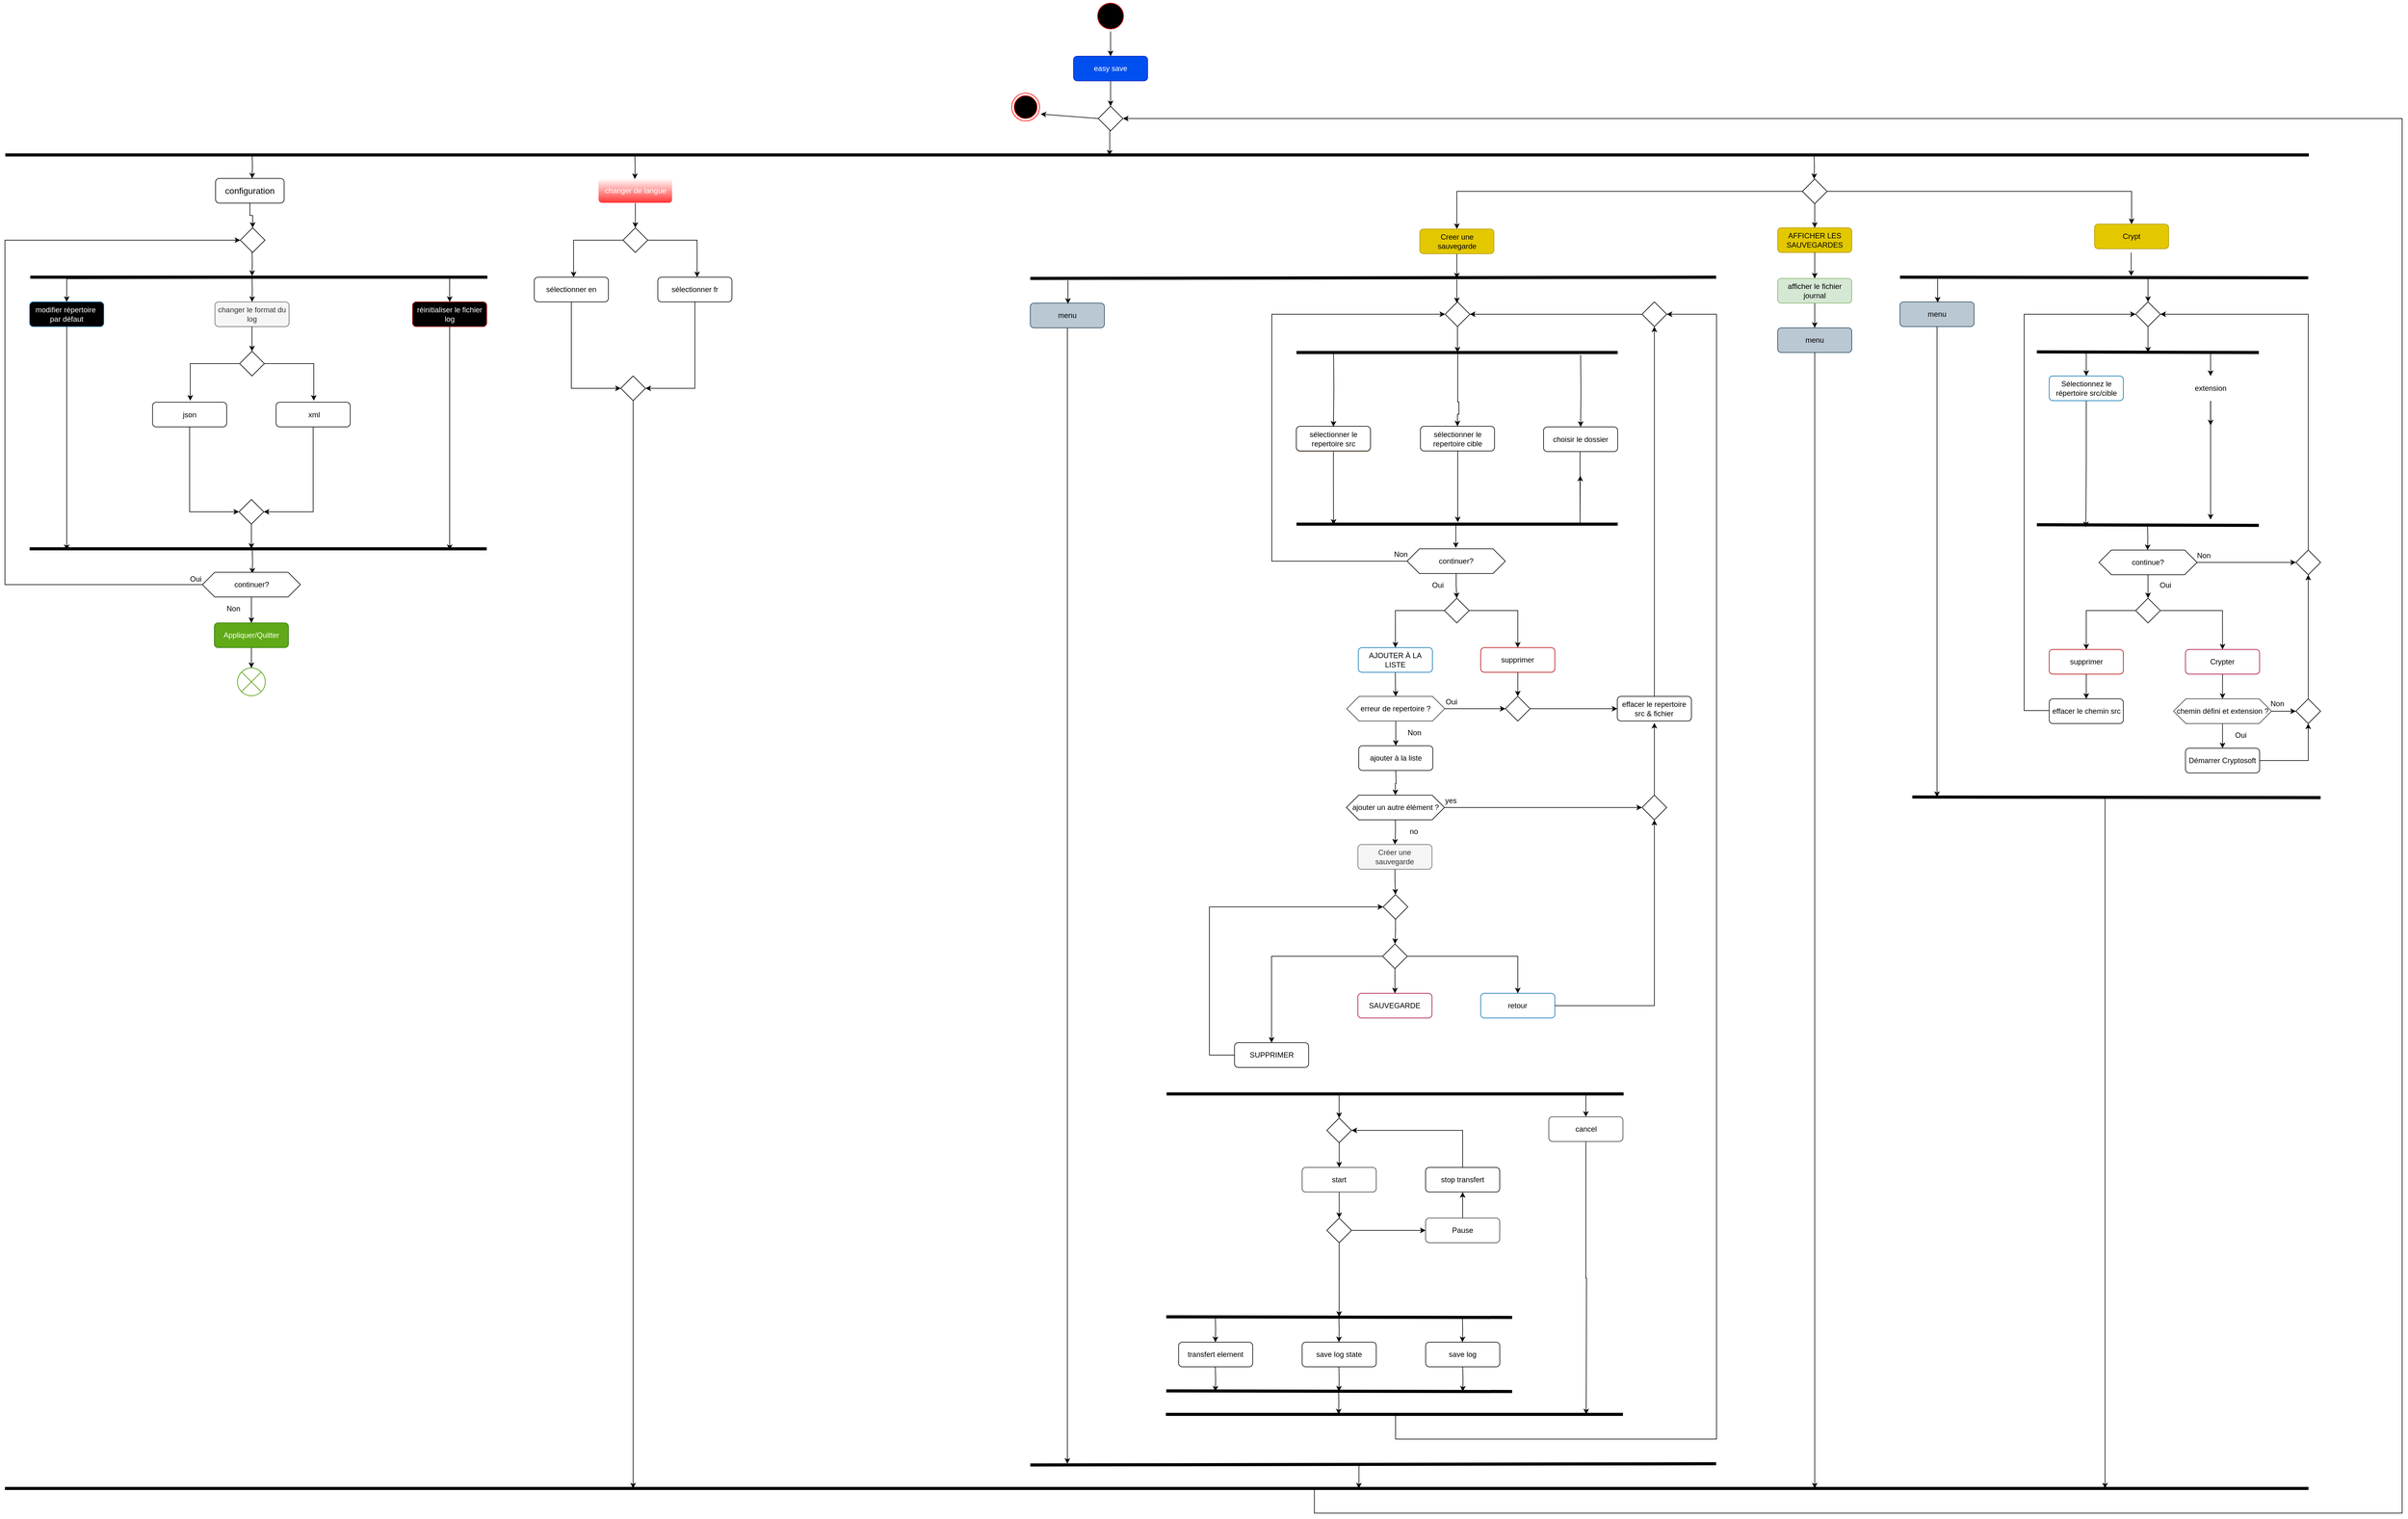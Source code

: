 <mxfile version="20.8.20" type="device"><diagram id="dudCwBpUd0n9iCs9C_6g" name="Page-1"><mxGraphModel dx="3002" dy="583" grid="0" gridSize="10" guides="1" tooltips="1" connect="1" arrows="1" fold="1" page="0" pageScale="1" pageWidth="827" pageHeight="1169" math="0" shadow="0"><root><mxCell id="0"/><mxCell id="1" parent="0"/><mxCell id="9KNeF145mO7YEiVmk_EC-32" value="" style="edgeStyle=orthogonalEdgeStyle;rounded=0;orthogonalLoop=1;jettySize=auto;html=1;" parent="1" source="032jNiydvK617705pEV5-4" target="032jNiydvK617705pEV5-6" edge="1"><mxGeometry relative="1" as="geometry"/></mxCell><mxCell id="032jNiydvK617705pEV5-4" value="" style="ellipse;html=1;shape=startState;fillColor=#000000;strokeColor=#ff0000;" parent="1" vertex="1"><mxGeometry x="335" y="110" width="50" height="50" as="geometry"/></mxCell><mxCell id="032jNiydvK617705pEV5-29" style="edgeStyle=orthogonalEdgeStyle;rounded=0;orthogonalLoop=1;jettySize=auto;html=1;entryX=0.5;entryY=0;entryDx=0;entryDy=0;" parent="1" source="032jNiydvK617705pEV5-6" target="032jNiydvK617705pEV5-28" edge="1"><mxGeometry relative="1" as="geometry"/></mxCell><mxCell id="032jNiydvK617705pEV5-6" value="&lt;font style=&quot;vertical-align: inherit;&quot;&gt;&lt;font style=&quot;vertical-align: inherit;&quot;&gt;&lt;font style=&quot;vertical-align: inherit;&quot;&gt;&lt;font style=&quot;vertical-align: inherit;&quot;&gt;easy save&lt;/font&gt;&lt;/font&gt;&lt;/font&gt;&lt;/font&gt;" style="rounded=1;whiteSpace=wrap;html=1;fillColor=#0050ef;fontColor=#ffffff;strokeColor=#001DBC;" parent="1" vertex="1"><mxGeometry x="300" y="200" width="120" height="40" as="geometry"/></mxCell><mxCell id="94uNGtybyXextRgsbkFP-169" style="orthogonalLoop=1;jettySize=auto;html=1;exitX=0;exitY=0.5;exitDx=0;exitDy=0;entryX=1.039;entryY=0.749;entryDx=0;entryDy=0;strokeWidth=1;strokeColor=default;entryPerimeter=0;" parent="1" source="032jNiydvK617705pEV5-28" target="94uNGtybyXextRgsbkFP-168" edge="1"><mxGeometry relative="1" as="geometry"/></mxCell><mxCell id="032jNiydvK617705pEV5-28" value="" style="rhombus;whiteSpace=wrap;html=1;" parent="1" vertex="1"><mxGeometry x="340" y="281" width="40" height="40" as="geometry"/></mxCell><mxCell id="94uNGtybyXextRgsbkFP-168" value="" style="ellipse;html=1;shape=endState;fillColor=#000000;strokeColor=#ff0000;" parent="1" vertex="1"><mxGeometry x="200" y="260" width="45" height="45" as="geometry"/></mxCell><mxCell id="9KNeF145mO7YEiVmk_EC-20" style="edgeStyle=orthogonalEdgeStyle;rounded=0;orthogonalLoop=1;jettySize=auto;html=1;entryX=0.5;entryY=0;entryDx=0;entryDy=0;" parent="1" edge="1"><mxGeometry relative="1" as="geometry"><mxPoint x="-1029.625" y="998.005" as="sourcePoint"/><mxPoint x="-1029.625" y="1038.01" as="targetPoint"/></mxGeometry></mxCell><mxCell id="KdKQ0iWD5LOCcWFIwDFx-19" value="&lt;font style=&quot;vertical-align: inherit;&quot;&gt;&lt;font style=&quot;vertical-align: inherit;&quot;&gt;&lt;font style=&quot;vertical-align: inherit;&quot;&gt;&lt;font style=&quot;vertical-align: inherit;&quot;&gt;&lt;font style=&quot;vertical-align: inherit;&quot;&gt;&lt;font style=&quot;vertical-align: inherit; font-size: 14px;&quot;&gt;configuration&lt;/font&gt;&lt;/font&gt;&lt;/font&gt;&lt;/font&gt;&lt;/font&gt;&lt;/font&gt;" style="rounded=1;whiteSpace=wrap;html=1;fillColor=#FFFFFF;strokeColor=#000000;" parent="1" vertex="1"><mxGeometry x="-1089" y="398" width="111" height="40" as="geometry"/></mxCell><mxCell id="QlTPh4VRdEOP2ite62NM-198" style="edgeStyle=orthogonalEdgeStyle;rounded=0;orthogonalLoop=1;jettySize=auto;html=1;entryX=0.5;entryY=0;entryDx=0;entryDy=0;" parent="1" target="QlTPh4VRdEOP2ite62NM-187" edge="1"><mxGeometry relative="1" as="geometry"><mxPoint x="-1030" y="558" as="sourcePoint"/></mxGeometry></mxCell><mxCell id="MQZH3EZmyWF0epqeb5id-68" value="&lt;font style=&quot;vertical-align: inherit;&quot;&gt;&lt;font style=&quot;vertical-align: inherit;&quot;&gt;&lt;font style=&quot;vertical-align: inherit;&quot;&gt;&lt;font style=&quot;vertical-align: inherit;&quot;&gt;modifier répertoire&amp;nbsp; par défaut&lt;/font&gt;&lt;/font&gt;&lt;/font&gt;&lt;/font&gt;&lt;span style=&quot;color: rgba(0, 0, 0, 0); font-family: monospace; font-size: 0px; text-align: start;&quot;&gt;&lt;font style=&quot;vertical-align: inherit;&quot;&gt;&lt;font style=&quot;vertical-align: inherit;&quot;&gt;&lt;font style=&quot;vertical-align: inherit;&quot;&gt;&lt;font style=&quot;vertical-align: inherit;&quot;&gt;%3CmxGraphModel%3E%3Croot%3E%3CmxCell%20id%3D%220%22%2F%3E%3CmxCell%20id%3D%221%22%20parent%3D%220%22%2F%3E%3CmxCell%20id%3D %222%22%20value%3D%22%22%20style%3D%22group%22%20vertex%3D%221%22%20connectable%3D%220%22%20parent%3D%221%22%3E%3CmxGeometry%20x %3D%22-490%22%20y%3D%22350%22%20width%3D%22761%22%20height%3D%22520%22%20as%3D%22geometry%22%2F%3E%3C%2FmxCell%3E %3CmxCell%20id%3D%223%22%20style%3D%22edgeStyle%3DorthogonalEdgeStyle%3Brounded%3D0%3BorthogonalLoop%3D1%3BjettySize%3Dauto%3Bhtml%3D1%3BentryX%3D0.5%3BentryY%3D0%3BentryDx%3D0%3BentryDy%3D0%3B%22%20edge%3D%221%22%20parent%3D%222%22%20source%3D%224%22%3E%3CmxGeometry%20relative%3D% 221%22%20as%3D%22geometry%22%3E%3CmxPoint%20x%3D%22320%22%20y%3D%2280%22%20as%3D%22targetPoint%22%2F%3E%3C%2FmxGeometry%3E% 3C%2FmxCell%3E%3CmxCell%20id%3D%224%22%20value%3D%22configuration%22%20style%3D%22rounded%3D1%3BwhiteSpace%3Dwrap%3Bhtml%3D1%3BfillColor%3D%23e51400%3BstrokeColor%3D% 23B20000%3BfontColor%3D%23ffffff%3B%22%20vertex%3D%221%22%20parent%3D%222%22%3E%3CmxGeometry%20x%3D%22260%22%20width%3D%22120%22%20height% 3D%2240%22%20as%3D%22geometry%22%2F%3E%3C%2FmxCell%3E%3CmxCell%20id%3D%225%22%20value%3D%22change%20language%22%20style%3D%22rounded% 3D1%3BwhiteSpace%3Dwrap%3Bhtml%3D1%3BfillColor%3D%23f8cecc%3BstrokeColor%3D%23b85450%3B%22%20vertex%3D%221%22%20parent%3D%222%22%3E%3CmxGeometry%20x%3D%22260%22%20y%3D%22160%22%20largeur%3D%22120%22%20hauteur%3D%2240%22%20as%3D%22géométrie%22%2F%3E%3C%2FmxCell%3E%3CmxCell%20id% 3D%226%22% 20style%3D%22edgeStyle%3DorthogonalEdgeStyle%3BorthogonalLoop%3D1%3BjettySize%3Dauto%3Bhtml%3D1%3BentryX%3D0.5%3BentryY%3D0%3BentryDx%3D0%3BentryDy%3D0%3BstrokeColor%3Ddefault%3BstrokeWidth% 3D1%3Brondé%3D0 3BsortieX%3D0%3BsortieY%3D0.5%3BexitDx%3D0%3BexitDy%3D0%3B%22%20edge%3D%221%22%20parent%3D%222%22%20source%3D%2212%22%3E%3CmxGeometry%20relative%3D%221%22% 20as%3D%22geometry%22%3E%3CmxPoint%20x%3D%22220%22%20y%3D%22320%22%20as%3D%22targetPoint%22%2F%3E%3CArray%20as%3D%22points%22% 3E%3CmxPoint%20x%3D%22220%22%20y%3D%22260%22%2F%3E%3C%2FArray%3E%3CmxPoint%20x%3D%22240%22%20y%3D%22260%22%20as% 3D%22sourcePoint%22%2F%3E%3C%2FmxGeometry%3E%3C%2FmxCell%3E%3CmxCell%20id%3D%227%22%20style%3D%22edgeStyle%3DorthogonalEdgeStyle%3Brounded%3D0%3BorthogonalLoop%3D1%3BjettySize% 3Dauto%3Bhtml%3D1%3BentryX%3D1%3BentryY%3D0.5%3BentryDx%3D0%3BentryDy%3D0%3BstrokeColor%3Ddefault%3BstrokeWidth%3D1%3B%22%20edge%3D%221%22%20parent%3D%222%22%20source%3D%228%22%3E%3CmxGeometry% 20relative%3D%221%22%20as%3D%22geometry%22%3E%3CArray%20as%3D%22points%22%3E%3CmxPoint%20x%3D%22420%22%20y%3D%22420%22%2F% 3E%3C%2FArray%3E%3CmxPoint%20x%3D%22340%22%20y%3D%22420%22%20as%3D%22targetPoint%22%2F%3E%3C%2FmxGeometry%3E%3C%2FmxCell%3E% 3CmxCell%20id%3D%228%22%20value%3D%22en%22%20style%3D%22rounded%3D1%3BwhiteSpace%3Dwrap%3Bhtml%3D1%3Bsketch%3D0%3B%22%20vertex%3D%221%22% 20parent%3D%222%22%3E%3CmxGeometry%20x%3D%22360%22%20y%3D%22320%22%20width%3D%22120%22%20height%3D%2240%22%20as%3D%22geometry% 22%2F%3E%3C%2FmxCell%3E%3CmxCell%20id%3D%229%22%20style%3D%22edgeStyle%3DorthogonalEdgeStyle%3Brounded%3D0%3BorthogonalLoop%3D1%3BjettySize%3Dauto%3Bhtml%3D1%3BentryX%3D0% 3BentryY%3D0.5%3BentryDx%3D0%3BentryDy%3D0%3BstrokeColor%3Ddefault%3BstrokeWidth%3D1%3B%22%20edge%3D%221%22%20parent%3D%222%22%3E%3CmxGeometry%20relative%3D%221%22% 20as%3D%22geometry%22%3E%3CmxPoint%20x%3D%22220%22%20y%3D%22360%22%20as%3D%22sourcePoint%22%2F%3E%3CArray%20as%3D%22points%22% 3E%3CmxPoint%20x%3D%22220%22%20y%3D%22420%22%2F%3E%3C%2FArray%3E%3CmxPoint%20x%3D%22300%22%20y%3D%22420%22%20as% 3D%22targetPoint%22%2F%3E%3C%2FmxGeometry%3E%3C%2FmxCell%3E%3CmxCell%20id%3D%2210%22%20value%3D%22fr%22%20style%3D%22rounded%3D1%3BwhiteSpace% 3Dwrap%3Bhtml%3D1%3Bsketch%3D0%3B%22%20vertex%3D%221%22%20parent%3D%222%22%3E%3CmxGeometry%20x%3D%22160%22%20y%3D%22320%22% 20width%3D%22120%22%20height%3D%2240%22%20as%3D%22geometry%22%2F%3E%3C%2FmxCell%3E%3CmxCell%20id%3D%2211%22%20value%3D%22%22%20style%3D%22losange%3BwhiteSpace%3Dwrap%3Bhtml%3D1%3B%22%20vertex%3D%221%22%20parent%3D%222%22%3E%3CmxGeometry%20x%3D%22300%22%20y% 3D%22400%22%20largeur%3D%2240%22%20hauteur%3D%2240%22%20as%3D%22géométrie% 22%2F%3E%3C%2FmxCell%3E%3CmxCell%20id%3D%2212%22% 20valeur%3D%22%22%20style%3D%22rhombus%3BwhiteSpace%3Dwrap%3Bhtml%3D1%3B%22%20vertex% 3D%221%22%20parent%3D%222%22%3E%3CmxGeometry%20x%3D% 22300%22%20y%3D%22240%22%20largeur%3D%2240%22%20hauteur%3D%2240%22% 20as%3D%22geometry%22%2F%3E%3C%2FmxCell%3E%3CmxCell%20id% 3D%2213%22%20style%3D%22edgeStyle%3DorthogonalEdgeStyle%3Brounded%3D0%3BorthogonalLoop%3D1%3BjettySize%3Dauto%3Bhtml% 3D1%3BentryX%3D0.5%3BentryY%3D0%3BentryDx%3D0%3BentryDy%3D0%3B%22%20bord%3D%221%22%20parent%3D%222%22%20source%3D%225%22%20cible%3D%2212%22% 3E%3CmxGeometry%20relative%3D%221%22%20as%3D%22geometry%22%2F%3E%3C%2FmxCell%3E%3CmxCell%20id%3D%2214%22%20style%3D%22edgeStyle%3DorthogonalEdgeStyle%3Brounded% 3D0%3BorthogonalLoop%3D1%3BjettySize%3Dauto%3Bhtml%3D1%3BentryX%3D0.5%3BentryY%3D0%3BentryDx%3D0%3BentryDy%3D0%3BstrokeColor%3Ddefault%3BstrokeWidth%3D1%3BexitX%3D1%3BexitY%3D0.5%3BexitDx%3D0%3BexitDy%3D0%3B%22%20edge%3D%221%22%20parent%3D%222%22%20source%3D%2212%22%20target%3D%228%22%3E%3CmxGeometry% 20relative%3D%221%22%20as%3D%22geometry%22%3E%3CArray%20as%3D%22points%22%3E%3CmxPoint%20x%3D%22420%22%20y%3D%22260%22%2F% 3E%3C%2FArray%3E%3CmxPoint%20x%3D%22400%22%20y%3D%22260%22%20as%3D%22sourcePoint%22%2F%3E%3C%2FmxGeometry%3E%3C%2FmxCell%3E% 3CmxCell%20id%3D%2215%22%20style%3D%22edgeStyle%3DorthogonalEdgeStyle%3Brounded%3D0%3BorthogonalLoop%3D1%3BjettySize%3Dauto%3Bhtml%3D1%3BentryX%3D0.5%3BentryY%3D0%3BentryDx%3D0%3BentryDy% 3D0%3BstrokeColor%3Ddefault%3BstrokeWidth%3D1%3BexitX%3D1%3BexitY%3D0.5%3BexitDx%3D0%3BexitDy%3D0%3B%22%20edge%3D%221%22%20parent%3D%222%22%20target%3D%2217%22%3E%3CmxGeometry%20relative%3D%221%22% 20as%3D%22geometry%22%3E%3CArray%20as%3D%22points%22%3E%3CmxPoint%20x%3D%22701%22%20y%3D%22260%22%2F%3E%3C%2FArray%3E% 3CmxPoint%20x%3D%22601%22%20y%3D%22260%22%20as%3D%22sourcePoint%22%2F%3E%3C%2FmxGeometry%3E%3C%2FmxCell%3E%3CmxCell%20id%3D%2216% 22%20style%3D%22edgeStyle%3DorthogonalEdgeStyle%3Brounded%3D0%3BorthogonalLoop%3D1%3BjettySize%3Dauto%3Bhtml%3D1%3BentryX%3D0.5%3BentryY%3D0%3BentryDx%3D0%3BentryDy%3D0%3B%22%20edge%3D%221%22%20parent%3D%222%22%20source%3D%2217%22%3E%3CmxGeometry%20relative%3D% 221%22%20as%3D%22geometry%22%3E%3CmxPoint%20x%3D%22701%22%20y%3D%22400%22%20as%3D%22targetPoint%22%2F%3E%3C%2FmxGeometry%3E% 3C%2FmxCell%3E%3CmxCell%20id%3D%2217%22%20value%3D%22uninstall%22%20style%3D%22rounded%3D1%3BwhiteSpace%3Dwrap%3Bhtml%3D1%3Bsketch%3D0%3BfillColor%3D%23f8cecc% 3BstrokeColor%3D%23b85450%3B%22%20vertex%3D%221%22%20parent%3D%222%22%3E%3CmxGeometry%20x%3D%22641%22%20y%3D%22320%22%20width%3D% 22120%22%20height%3D%2240%22%20as%3D%22geometry%22%2F%3E%3C%2FmxCell%3E%3CmxCell%20id%3D%2218%22%20style%3D%22edgeStyle%3DorthogonalEdgeStyle%3Brounded% 3D0%3BorthogonalLoop%3D1%3BjettySize%3Dauto%3Bhtml%3D1%3BentryX%3D0.5%3BentryY%3D0%3BentryDx%3D0%3BentryDy%3D0%3B%22%20edge%3D%221%22%20parent%3D%222%22%20source%3D%2219%22%3E%3CmxGeometry%20relative%3D% 221%22%20as%3D%22geometry%22%3E%3CmxPoint%20x%3D%22581%22%20y%3D%22240%22%20as%3D%22targetPoint%22%2F%3E%3C%2FmxGeometry%3E% 3C%2FmxCell%3E%3CmxCell%20id%3D%2219%22%20value%3D%22uninstall%22%20style%3D%22rounded%3D1%3BwhiteSpace%3Dwrap%3Bhtml%3D1%3BfillColor%3D%23f8cecc%3BstrokeColor%3D% 23b85450%3B%22%20vertex%3D%221%22%20parent%3D%222%22%3E%3CmxGeometry%20x%3D%22521%22%20y%3D%22160%22%20width%3D%22120%22% 20hauteur%3D%2240%22%20as%3D%22géométrie%22%2F%3E%3C%2FmxCell%3E%3CmxCell%20id%3D%2220%22%20value%3D%22sure%3F%22%20style%3D% 22shape%3Dhexagon%3Bperimeter%3DhexagonPerimeter2%3BwhiteSpace%3Dwrap%3Bhtml%3D1%3BfixedSize%3D1%3B%22%20vertex%3D%221%22%20parent%3D%222%22%3E%3CmxGeometry%20x%3D%22501%22%20y%3D%22240%22%20largeur%3D%22160%22%20hauteur%3D%2240%22%20as%3D%22géométrie%22%2F%3E%3C%2FmxCell%3E%3CmxCell%20id%3D% 2221%22%20value%3D%22% 26lt%3Bfont%20style%3D%26quot%3Bfont-size%3A%2012px%3B%26quot%3B%26gt%3Byes%26lt%3B%2Ffont%26gt%3B%22% 20style%3D%22text%3Bhtml%3D1% 3BstrokeColor%3Dnone%3BfillColor%3Dnone%3Balign%3Dcenter%3BverticalAlign%3Dmiddle%3BwhiteSpace%3Dwrap%3Brounded%3D0%3BfontSize%3D23%3B%22%20vertex%3D%221%22% 20parent%3D%222%22%3E% 3CmxGeometry%20x%3D%22661%22%20y%3D%22230%22%20width%3D%2260%22%20height%3D%2230%22%20as%3D%22geometry% 22%2F%3E%3C%2FmxCell% 3E%3CmxCell%20id%3D%2222%22%20value%3D%22%26lt%3Bfont%20style%3D%26quot%3Bfont-size%3A%2012px%3B%26quot% 3B%26gt%3Bno%26lt%3B%2Ffont%26gt%3B%22%20style%3D%22text%3Bhtml%3D1%3BstrokeColor%3Dnone%3BfillColor%3Dnone%3Balign%3Dcenter%3BverticalAlign%3Dmiddle%3BwhiteSpace%3Dwrap%3Brounded%3D0%3BfontSize%3D23%3B%22% 20vertex%3D%221%22%20parent%3D%222%22%3E%3CmxGeometry%20x%3D%22582%22%20y%3D%22280%22%20largeur%3D%2260%22%20hauteur%3D%2230 % 22%20as%3D%22geometry%22%2F%3E%3C%2FmxCell%3E%3CmxCell%20id%3D%2223%22%20value%3D%22%22%20style%3D%22rhombus%3BwhiteSpace%3Dwrap%3Bhtml % 3D1%3B%22%20vertex%3D%221%22%20parent%3D%222%22%3E%3CmxGeometry%20x%3D%22300%22%20y%3D%22480%22%20largeur%3D%2240%22 % 20hauteur%3D%2240%22%20as%3D%22géométrie%22%2F%3E%3C%2FmxCell%3E%3CmxCell%20id%3D%2224%22%20style%3D%22edgeStyle%3DorthogonalEdgeStyle%3Brounded%3D0%3BorthogonalLoop % 3D1%3BjettySize%3Dauto%3Bhtml%3D1%3BentryX%3D0.5%3BentryY%3D0%3BentryDx%3D0%3BentryDy%3D0%3B%22%20bord%3D%221%22%20parent%3D%222%22%20source%3D%2211%22%20cible%3D%2223%22% 3E%3CmxGeometry%20relative%3D%221%22%20as%3D%22geometry%22%2F%3E%3C%2FmxCell%3E%3CmxCell%20id%3D%2225%22%20style%3D%22edgeStyle%3DorthogonalEdgeStyle%3Brounded% 3D0%3BorthogonalLoop%3D1%3BjettySize%3Dauto%3Bhtml%3D1%3BentryX%3D1%3BentryY%3D0.5%3BentryDx%3D0%3BentryDy%3D0%3B%22%20bord%3D%221%22%20parent%3D%222%22%20source%3D%2220%22%20cible%3D%2223%22%3E%3CmxGéométrie% 20relative%3D%221%22%20as%3D%22geometry%22%3E%3CmxPoint%20x%3D%22601%22%20y%3D%22240%22%20as%3D%22targetPoint%22%2F%3E%3CArray% 20as%3D%22points%22%3E%3CmxPoint%20x%3D%22581%22%20y%3D%22500%22%2F%3E%3C%2FArray%3E%3C%2FmxGeometry%3E%3C%2FmxCell%3E% 3CmxCell%20id%3D%2226%22%20value%3D%22%22%20style%3D%22shape%3DsumEllipse%3Bperimeter%3DellipsePerimeter%3BwhiteSpace%3Dwrap%3Bhtml%3D1%3BbackgroundOutline%3D1%3BstrokeWidth%3D2%3B%22% 20vertex%3D%221%22%20parent%3D%222%22%3E%3CmxGeometry%20x%3D%22679.5%22%20y%3D%22400%22%20largeur%3D%2245%22%20hauteur%3D%2245%22%20as%3D%22géométrie%22%2F%3E%3C%2FmxCell%3E%3CmxCell%20id% 3D%2227%22%20style%3D%22edgeStyle%3DorthogonalEdgeStyle%3Brounded%3D0%3BorthogonalLoop%3D1%3BjettySize%3Dauto%3Bhtml%3D1%3BentryX%3D0.5%3BentryY%3D0%3BentryDx%3D0%3BentryDy%3D0%3B% 22%20edge%3D%221%22%20parent%3D%222%22%20source%3D%2229%22%20target%3D%225%22%3E%3CmxGeometry%20relative%3D%221%22%20as%3D% 22geometry%22%2F%3E%3C%2FmxCell%3E%3CmxCell%20id%3D%2228%22%20style%3D%22edgeStyle%3DorthogonalEdgeStyle%3Brounded%3D0%3BorthogonalLoop%3D1%3BjettySize%3Dauto%3Bhtml%3D1%3BentryX% 3D0.5%3BentryY%3D0%3BentryDx%3D0%3BentryDy%3D0%3B%22%20bord%3D%221%22%20parent%3D%222%22%20source%3D%2229%22%20cible%3D%2219%22% 3E%3CmxGeometry%20relative%3D%221%22%20as%3D%22geometry%22%2F%3E%3C%2FmxCell%3E%3CmxCell%20id%3D%2229%22%20value%3D%22%22%20style% 3D%22rhombus%3BwhiteSpace%3Dwrap%3Bhtml%3D1%3B%22%20vertex%3D%221%22%20parent%3D%222%22%3E%3CmxGeometry%20x%3D%22300%22%20y%3D%2280% 22%20width%3D%2240%22%20height%3D%2240%22%20as%3D%22geometry%22%2F%3E%3C%2FmxCell%3E%3CmxCell%20id%3D%2230%22%20value%3D% 22change%20default%20target%20folder%22%20style%3D%22rounded%3D1%3BwhiteSpace%3Dwrap%3Bhtml%3D1%3BfillColor%3D%23f8cecc%3BstrokeColor%3D%23b85450%3B%22%20vertex%3D%221%22% 20parent%3D%222%22%3E%3CmxGeometry%20y%3D%22160%22%20width%3D%22120%22%20height%3D%2240%22%20as%3D%22geometry%22%2F%3E%3C%2FmxCell%3E%3CmxCell%20id%3D%2231%22%20style%3D%22edgeStyle%3DorthogonalEdgeStyle%3Brounded%3D0%3BorthogonalLoop%3D1%3BjettySize%3Dauto%3Bhtml%3D1%3BentryX%3D0.5%3BentryY%3D0%3BentryDx% 3D0%3BentryDy%3D0%3B%22%20edge%3D%221%22%20parent %3D%222%22%20source%3D%2229%22%20cible%3D%2230%22%3E%3CmxGeometry%20relative%3D% 221%22%20as%3D%22geometry%22%2F%3E%3C%2FmxCell %3E%3CmxCell%20id%3D%2232%22%20style%3D%22edgeStyle%3DorthogonalEdgeStyle%3Brounded%3D0%3BorthogonalLoop%3D1%3BjettySize% 3Dauto%3Bhtml%3D1%3BentryX%3D0%3BentryY%3D0.5%3BentryDx%3D0%3BentryDy%3D0%3B%22%20bord%3D%221%22%20parent%3D%222%22%20source%3D%2233%22%20cible%3D%2223%22%3E%3CmxGéométrie% 20relative%3D%221%22%20as%3D%22geometry%22%3E%3CArray%20as%3D%22points%22%3E%3CmxPoint%20x%3D%2260%22%20y%3D%22500%22%2F% 3E%3C%2FArray%3E%3C%2FmxGeometry%3E%3C%2FmxCell%3E%3CmxCell%20id%3D%2233%22%20value%3D%22select%26amp%3Bnbsp%3Bpath%26amp%3Bnbsp%3B%22% 20style%3D%22rounded%3D1%3BwhiteSpace%3Dwrap%3Bhtml%3D1%3BfillColor%3D%23fff2cc%3BstrokeColor%3D%23d6b656%3B%22%20vertex%3D%221%22%20parent%3D%222%22%3E% 3CmxGeometry%20y%3D%22240%22%20width%3D%22120%22%20height%3D%2240%22%20as%3D%22geometry%22%2F%3E%3C%2FmxCell%3E%3CmxCell%20id%3D% 2234%22%20style%3D%22edgeStyle%3DorthogonalEdgeStyle%3Brounded%3D0%3BorthogonalLoop%3D1%3BjettySize%3Dauto%3Bhtml%3D1%3BentryX%3D0.5%3BentryY%3D0%3BentryDx%3D0%3BentryDy%3D0%3B%22%20bord%3D%221%22%20parent%3D%222%22%20source%3D%2230%22%20cible%3D%2233%22% 3E%3CmxGeometry%20relative%3D%221%22%20as%3D%22geometry%22%2F%3E%3C%2FmxCell%3E%3C%2Froot%3E%3C%2FmxGraphModel%3E&lt;/font&gt;&lt;/font&gt;&lt;/font&gt;&lt;/font&gt;&lt;/span&gt;&lt;br&gt;" style="rounded=1;whiteSpace=wrap;html=1;fillColor=#000000;strokeColor=#006EAF;fontColor=#ffffff;" parent="1" vertex="1"><mxGeometry x="-1390" y="598" width="120" height="40" as="geometry"/></mxCell><mxCell id="QlTPh4VRdEOP2ite62NM-98" style="edgeStyle=orthogonalEdgeStyle;rounded=0;orthogonalLoop=1;jettySize=auto;html=1;entryX=0.5;entryY=0;entryDx=0;entryDy=0;" parent="1" target="MQZH3EZmyWF0epqeb5id-68" edge="1"><mxGeometry relative="1" as="geometry"><mxPoint x="-1029" y="560" as="sourcePoint"/></mxGeometry></mxCell><mxCell id="QlTPh4VRdEOP2ite62NM-1" value="&lt;font style=&quot;vertical-align: inherit;&quot;&gt;&lt;font style=&quot;vertical-align: inherit;&quot;&gt;&lt;font style=&quot;vertical-align: inherit;&quot;&gt;&lt;font style=&quot;vertical-align: inherit;&quot;&gt;réinitialiser le fichier log&lt;/font&gt;&lt;/font&gt;&lt;/font&gt;&lt;/font&gt;" style="rounded=1;whiteSpace=wrap;html=1;fillColor=#000000;strokeColor=#B20000;fontColor=#ffffff;" parent="1" vertex="1"><mxGeometry x="-770" y="598" width="120" height="40" as="geometry"/></mxCell><mxCell id="QlTPh4VRdEOP2ite62NM-95" style="edgeStyle=orthogonalEdgeStyle;rounded=0;orthogonalLoop=1;jettySize=auto;html=1;entryX=0.5;entryY=0;entryDx=0;entryDy=0;" parent="1" target="QlTPh4VRdEOP2ite62NM-1" edge="1"><mxGeometry relative="1" as="geometry"><mxPoint x="-1029" y="560" as="sourcePoint"/><Array as="points"><mxPoint x="-1010" y="560"/><mxPoint x="-710" y="560"/></Array></mxGeometry></mxCell><mxCell id="QlTPh4VRdEOP2ite62NM-197" style="edgeStyle=orthogonalEdgeStyle;rounded=0;orthogonalLoop=1;jettySize=auto;html=1;entryX=0.5;entryY=0;entryDx=0;entryDy=0;" parent="1" edge="1"><mxGeometry relative="1" as="geometry"><mxPoint x="-1030" y="516" as="sourcePoint"/><mxPoint x="-1030" y="556" as="targetPoint"/></mxGeometry></mxCell><mxCell id="QlTPh4VRdEOP2ite62NM-171" value="" style="rhombus;whiteSpace=wrap;html=1;" parent="1" vertex="1"><mxGeometry x="-1049" y="478" width="40" height="40" as="geometry"/></mxCell><mxCell id="QlTPh4VRdEOP2ite62NM-173" style="edgeStyle=orthogonalEdgeStyle;rounded=0;orthogonalLoop=1;jettySize=auto;html=1;entryX=0.5;entryY=0;entryDx=0;entryDy=0;" parent="1" source="KdKQ0iWD5LOCcWFIwDFx-19" target="QlTPh4VRdEOP2ite62NM-171" edge="1"><mxGeometry relative="1" as="geometry"/></mxCell><mxCell id="QlTPh4VRdEOP2ite62NM-187" value="&lt;font style=&quot;vertical-align: inherit;&quot;&gt;&lt;font style=&quot;vertical-align: inherit;&quot;&gt;&lt;font style=&quot;vertical-align: inherit;&quot;&gt;&lt;font style=&quot;vertical-align: inherit;&quot;&gt;changer le format du log&lt;/font&gt;&lt;/font&gt;&lt;/font&gt;&lt;/font&gt;" style="rounded=1;whiteSpace=wrap;html=1;fillColor=#f5f5f5;strokeColor=#666666;fontColor=#333333;" parent="1" vertex="1"><mxGeometry x="-1090" y="598" width="120" height="40" as="geometry"/></mxCell><mxCell id="QlTPh4VRdEOP2ite62NM-188" style="edgeStyle=orthogonalEdgeStyle;orthogonalLoop=1;jettySize=auto;html=1;entryX=0.5;entryY=0;entryDx=0;entryDy=0;strokeColor=default;strokeWidth=1;rounded=0;exitX=0;exitY=0.5;exitDx=0;exitDy=0;" parent="1" source="QlTPh4VRdEOP2ite62NM-194" edge="1"><mxGeometry relative="1" as="geometry"><mxPoint x="-1130.0" y="758" as="targetPoint"/><Array as="points"><mxPoint x="-1130" y="698"/></Array><mxPoint x="-1110" y="698" as="sourcePoint"/></mxGeometry></mxCell><mxCell id="QlTPh4VRdEOP2ite62NM-189" style="edgeStyle=orthogonalEdgeStyle;rounded=0;orthogonalLoop=1;jettySize=auto;html=1;entryX=1;entryY=0.5;entryDx=0;entryDy=0;strokeColor=default;strokeWidth=1;exitX=0.5;exitY=1;exitDx=0;exitDy=0;" parent="1" edge="1" source="9KNeF145mO7YEiVmk_EC-353"><mxGeometry relative="1" as="geometry"><Array as="points"><mxPoint x="-931" y="938"/></Array><mxPoint x="-1011.0" y="938" as="targetPoint"/><mxPoint x="-931.02" y="878" as="sourcePoint"/></mxGeometry></mxCell><mxCell id="QlTPh4VRdEOP2ite62NM-191" style="edgeStyle=orthogonalEdgeStyle;rounded=0;orthogonalLoop=1;jettySize=auto;html=1;entryX=0;entryY=0.5;entryDx=0;entryDy=0;strokeColor=default;strokeWidth=1;exitX=0.5;exitY=1;exitDx=0;exitDy=0;" parent="1" edge="1" source="9KNeF145mO7YEiVmk_EC-354"><mxGeometry relative="1" as="geometry"><mxPoint x="-1131.0" y="878" as="sourcePoint"/><Array as="points"><mxPoint x="-1131" y="938"/></Array><mxPoint x="-1051.0" y="938" as="targetPoint"/></mxGeometry></mxCell><mxCell id="QlTPh4VRdEOP2ite62NM-200" style="edgeStyle=orthogonalEdgeStyle;rounded=0;orthogonalLoop=1;jettySize=auto;html=1;" parent="1" source="QlTPh4VRdEOP2ite62NM-193" edge="1"><mxGeometry relative="1" as="geometry"><mxPoint x="-1031" y="998" as="targetPoint"/></mxGeometry></mxCell><mxCell id="QlTPh4VRdEOP2ite62NM-193" value="" style="rhombus;whiteSpace=wrap;html=1;" parent="1" vertex="1"><mxGeometry x="-1051" y="918" width="40" height="40" as="geometry"/></mxCell><mxCell id="QlTPh4VRdEOP2ite62NM-194" value="" style="rhombus;whiteSpace=wrap;html=1;" parent="1" vertex="1"><mxGeometry x="-1050" y="678" width="40" height="40" as="geometry"/></mxCell><mxCell id="QlTPh4VRdEOP2ite62NM-195" style="edgeStyle=orthogonalEdgeStyle;rounded=0;orthogonalLoop=1;jettySize=auto;html=1;entryX=0.5;entryY=0;entryDx=0;entryDy=0;" parent="1" source="QlTPh4VRdEOP2ite62NM-187" target="QlTPh4VRdEOP2ite62NM-194" edge="1"><mxGeometry relative="1" as="geometry"/></mxCell><mxCell id="QlTPh4VRdEOP2ite62NM-196" style="edgeStyle=orthogonalEdgeStyle;rounded=0;orthogonalLoop=1;jettySize=auto;html=1;entryX=0.5;entryY=0;entryDx=0;entryDy=0;strokeColor=default;strokeWidth=1;exitX=1;exitY=0.5;exitDx=0;exitDy=0;" parent="1" source="QlTPh4VRdEOP2ite62NM-194" edge="1"><mxGeometry relative="1" as="geometry"><Array as="points"><mxPoint x="-930" y="698"/></Array><mxPoint x="-950" y="698" as="sourcePoint"/><mxPoint x="-930.0" y="758" as="targetPoint"/></mxGeometry></mxCell><mxCell id="9KNeF145mO7YEiVmk_EC-230" style="edgeStyle=orthogonalEdgeStyle;rounded=0;orthogonalLoop=1;jettySize=auto;html=1;" parent="1" source="QlTPh4VRdEOP2ite62NM-1" edge="1"><mxGeometry relative="1" as="geometry"><mxPoint x="-710" y="1000" as="targetPoint"/><mxPoint x="-710" y="718" as="sourcePoint"/></mxGeometry></mxCell><mxCell id="9KNeF145mO7YEiVmk_EC-232" style="edgeStyle=orthogonalEdgeStyle;rounded=0;orthogonalLoop=1;jettySize=auto;html=1;" parent="1" source="MQZH3EZmyWF0epqeb5id-68" edge="1"><mxGeometry relative="1" as="geometry"><mxPoint x="-1330" y="1000" as="targetPoint"/><mxPoint x="-1330" y="800.5" as="sourcePoint"/></mxGeometry></mxCell><mxCell id="9KNeF145mO7YEiVmk_EC-27" style="edgeStyle=orthogonalEdgeStyle;rounded=0;orthogonalLoop=1;jettySize=auto;html=1;entryX=0.5;entryY=0;entryDx=0;entryDy=0;" parent="1" source="9KNeF145mO7YEiVmk_EC-18" target="9KNeF145mO7YEiVmk_EC-26" edge="1"><mxGeometry relative="1" as="geometry"/></mxCell><mxCell id="9KNeF145mO7YEiVmk_EC-234" style="edgeStyle=orthogonalEdgeStyle;rounded=0;orthogonalLoop=1;jettySize=auto;html=1;entryX=0;entryY=0.5;entryDx=0;entryDy=0;" parent="1" source="9KNeF145mO7YEiVmk_EC-18" target="QlTPh4VRdEOP2ite62NM-171" edge="1"><mxGeometry relative="1" as="geometry"><Array as="points"><mxPoint x="-1430" y="1056"/><mxPoint x="-1430" y="498"/></Array></mxGeometry></mxCell><mxCell id="9KNeF145mO7YEiVmk_EC-18" value="&lt;font style=&quot;vertical-align: inherit;&quot;&gt;&lt;font style=&quot;vertical-align: inherit;&quot;&gt;continuer?&lt;/font&gt;&lt;/font&gt;" style="shape=hexagon;perimeter=hexagonPerimeter2;whiteSpace=wrap;html=1;fixedSize=1;rounded=0;sketch=0;shadow=0;" parent="1" vertex="1"><mxGeometry x="-1110.37" y="1036.01" width="158.75" height="40" as="geometry"/></mxCell><mxCell id="9KNeF145mO7YEiVmk_EC-19" value="&lt;font style=&quot;font-size: 12px;&quot;&gt;&lt;font style=&quot;vertical-align: inherit;&quot;&gt;&lt;font style=&quot;vertical-align: inherit;&quot;&gt;Non&lt;/font&gt;&lt;/font&gt;&lt;/font&gt;" style="text;html=1;strokeColor=none;fillColor=none;align=center;verticalAlign=middle;whiteSpace=wrap;rounded=0;fontSize=23;" parent="1" vertex="1"><mxGeometry x="-1090" y="1076.01" width="60.37" height="30" as="geometry"/></mxCell><mxCell id="9KNeF145mO7YEiVmk_EC-24" value="&lt;font style=&quot;font-size: 12px;&quot;&gt;&lt;font style=&quot;vertical-align: inherit;&quot;&gt;&lt;font style=&quot;vertical-align: inherit;&quot;&gt;Oui&lt;/font&gt;&lt;/font&gt;&lt;/font&gt;" style="text;html=1;strokeColor=none;fillColor=none;align=center;verticalAlign=middle;whiteSpace=wrap;rounded=0;fontSize=23;" parent="1" vertex="1"><mxGeometry x="-1151" y="1028.01" width="60" height="30" as="geometry"/></mxCell><mxCell id="9KNeF145mO7YEiVmk_EC-267" style="edgeStyle=orthogonalEdgeStyle;rounded=0;orthogonalLoop=1;jettySize=auto;html=1;exitX=0.5;exitY=1;exitDx=0;exitDy=0;entryX=0.5;entryY=0;entryDx=0;entryDy=0;" parent="1" source="9KNeF145mO7YEiVmk_EC-26" target="9KNeF145mO7YEiVmk_EC-265" edge="1"><mxGeometry relative="1" as="geometry"/></mxCell><mxCell id="9KNeF145mO7YEiVmk_EC-26" value="&lt;font style=&quot;vertical-align: inherit;&quot;&gt;&lt;font style=&quot;vertical-align: inherit;&quot;&gt;Appliquer/Quitter&lt;/font&gt;&lt;/font&gt;" style="rounded=1;whiteSpace=wrap;html=1;fillColor=#60a917;strokeColor=#2D7600;fontColor=#ffffff;" parent="1" vertex="1"><mxGeometry x="-1091" y="1118.01" width="120" height="40" as="geometry"/></mxCell><mxCell id="032jNiydvK617705pEV5-26" value="&lt;font style=&quot;vertical-align: inherit;&quot;&gt;&lt;font style=&quot;vertical-align: inherit;&quot;&gt;AFFICHER LES SAUVEGARDES&lt;/font&gt;&lt;/font&gt;" style="rounded=1;whiteSpace=wrap;html=1;fillColor=#e3c800;strokeColor=#B09500;fontColor=#000000;" parent="1" vertex="1"><mxGeometry x="1440" y="478" width="120" height="40" as="geometry"/></mxCell><mxCell id="KdKQ0iWD5LOCcWFIwDFx-25" value="&lt;font color=&quot;#ffffff&quot;&gt;&lt;font style=&quot;vertical-align: inherit;&quot;&gt;&lt;font style=&quot;vertical-align: inherit;&quot;&gt;changer de langue&lt;/font&gt;&lt;/font&gt;&lt;/font&gt;" style="rounded=1;whiteSpace=wrap;html=1;fillColor=#FFFFFF;strokeColor=#FFFFFF;gradientColor=#FF3333;" parent="1" vertex="1"><mxGeometry x="-469.38" y="398" width="120" height="40" as="geometry"/></mxCell><mxCell id="KdKQ0iWD5LOCcWFIwDFx-29" style="edgeStyle=orthogonalEdgeStyle;orthogonalLoop=1;jettySize=auto;html=1;entryX=0.5;entryY=0;entryDx=0;entryDy=0;strokeColor=default;strokeWidth=1;rounded=0;exitX=0;exitY=0.5;exitDx=0;exitDy=0;" parent="1" source="KdKQ0iWD5LOCcWFIwDFx-36" edge="1"><mxGeometry relative="1" as="geometry"><mxPoint x="-509.38" y="558" as="targetPoint"/><Array as="points"><mxPoint x="-509.38" y="498"/></Array><mxPoint x="-489.38" y="498" as="sourcePoint"/></mxGeometry></mxCell><mxCell id="KdKQ0iWD5LOCcWFIwDFx-31" style="edgeStyle=orthogonalEdgeStyle;rounded=0;orthogonalLoop=1;jettySize=auto;html=1;entryX=1;entryY=0.5;entryDx=0;entryDy=0;strokeColor=default;strokeWidth=1;exitX=0.5;exitY=1;exitDx=0;exitDy=0;" parent="1" edge="1" source="9KNeF145mO7YEiVmk_EC-349"><mxGeometry relative="1" as="geometry"><Array as="points"><mxPoint x="-313" y="738"/></Array><mxPoint x="-393" y="738" as="targetPoint"/><mxPoint x="-313.02" y="678" as="sourcePoint"/></mxGeometry></mxCell><mxCell id="KdKQ0iWD5LOCcWFIwDFx-33" style="edgeStyle=orthogonalEdgeStyle;rounded=0;orthogonalLoop=1;jettySize=auto;html=1;entryX=0;entryY=0.5;entryDx=0;entryDy=0;strokeColor=default;strokeWidth=1;" parent="1" edge="1" source="9KNeF145mO7YEiVmk_EC-350"><mxGeometry relative="1" as="geometry"><mxPoint x="-513" y="678" as="sourcePoint"/><Array as="points"><mxPoint x="-513" y="738"/></Array><mxPoint x="-433" y="738" as="targetPoint"/></mxGeometry></mxCell><mxCell id="KdKQ0iWD5LOCcWFIwDFx-36" value="" style="rhombus;whiteSpace=wrap;html=1;" parent="1" vertex="1"><mxGeometry x="-429.38" y="478" width="40" height="40" as="geometry"/></mxCell><mxCell id="KdKQ0iWD5LOCcWFIwDFx-40" style="edgeStyle=orthogonalEdgeStyle;rounded=0;orthogonalLoop=1;jettySize=auto;html=1;entryX=0.5;entryY=0;entryDx=0;entryDy=0;" parent="1" source="KdKQ0iWD5LOCcWFIwDFx-25" target="KdKQ0iWD5LOCcWFIwDFx-36" edge="1"><mxGeometry relative="1" as="geometry"/></mxCell><mxCell id="KdKQ0iWD5LOCcWFIwDFx-30" style="edgeStyle=orthogonalEdgeStyle;rounded=0;orthogonalLoop=1;jettySize=auto;html=1;entryX=0.5;entryY=0;entryDx=0;entryDy=0;strokeColor=default;strokeWidth=1;exitX=1;exitY=0.5;exitDx=0;exitDy=0;" parent="1" source="KdKQ0iWD5LOCcWFIwDFx-36" edge="1"><mxGeometry relative="1" as="geometry"><Array as="points"><mxPoint x="-309.38" y="498"/></Array><mxPoint x="-329.38" y="498" as="sourcePoint"/><mxPoint x="-309.38" y="558" as="targetPoint"/></mxGeometry></mxCell><mxCell id="9KNeF145mO7YEiVmk_EC-326" style="edgeStyle=orthogonalEdgeStyle;rounded=0;orthogonalLoop=1;jettySize=auto;html=1;exitX=0.5;exitY=1;exitDx=0;exitDy=0;" parent="1" source="9KNeF145mO7YEiVmk_EC-327" edge="1"><mxGeometry relative="1" as="geometry"><mxPoint x="1500" y="760" as="sourcePoint"/><mxPoint x="1500" y="2520" as="targetPoint"/></mxGeometry></mxCell><mxCell id="9KNeF145mO7YEiVmk_EC-328" style="edgeStyle=orthogonalEdgeStyle;rounded=0;orthogonalLoop=1;jettySize=auto;html=1;entryX=0.5;entryY=0;entryDx=0;entryDy=0;" parent="1" source="QlTPh4VRdEOP2ite62NM-5" target="9KNeF145mO7YEiVmk_EC-327" edge="1"><mxGeometry relative="1" as="geometry"/></mxCell><mxCell id="QlTPh4VRdEOP2ite62NM-5" value="&lt;font style=&quot;vertical-align: inherit;&quot;&gt;&lt;font style=&quot;vertical-align: inherit;&quot;&gt;afficher le fichier journal&lt;/font&gt;&lt;/font&gt;" style="rounded=1;whiteSpace=wrap;html=1;fillColor=#d5e8d4;strokeColor=#82b366;" parent="1" vertex="1"><mxGeometry x="1440" y="560" width="120" height="40" as="geometry"/></mxCell><mxCell id="QlTPh4VRdEOP2ite62NM-202" style="edgeStyle=orthogonalEdgeStyle;rounded=0;orthogonalLoop=1;jettySize=auto;html=1;entryX=0.5;entryY=0;entryDx=0;entryDy=0;" parent="1" source="032jNiydvK617705pEV5-26" target="QlTPh4VRdEOP2ite62NM-5" edge="1"><mxGeometry relative="1" as="geometry"/></mxCell><mxCell id="QlTPh4VRdEOP2ite62NM-181" value="" style="endArrow=none;html=1;rounded=0;strokeWidth=5;" parent="1" edge="1"><mxGeometry width="50" height="50" relative="1" as="geometry"><mxPoint x="-1429.38" y="360" as="sourcePoint"/><mxPoint x="2300" y="360" as="targetPoint"/></mxGeometry></mxCell><mxCell id="QlTPh4VRdEOP2ite62NM-219" style="edgeStyle=orthogonalEdgeStyle;rounded=0;orthogonalLoop=1;jettySize=auto;html=1;entryX=0.5;entryY=0;entryDx=0;entryDy=0;" parent="1" source="QlTPh4VRdEOP2ite62NM-215" target="032jNiydvK617705pEV5-27" edge="1"><mxGeometry relative="1" as="geometry"/></mxCell><mxCell id="9KNeF145mO7YEiVmk_EC-330" style="edgeStyle=orthogonalEdgeStyle;rounded=0;orthogonalLoop=1;jettySize=auto;html=1;entryX=0.5;entryY=0;entryDx=0;entryDy=0;" parent="1" source="QlTPh4VRdEOP2ite62NM-215" target="9KNeF145mO7YEiVmk_EC-65" edge="1"><mxGeometry relative="1" as="geometry"/></mxCell><mxCell id="9KNeF145mO7YEiVmk_EC-331" style="edgeStyle=orthogonalEdgeStyle;rounded=0;orthogonalLoop=1;jettySize=auto;html=1;entryX=0.5;entryY=0;entryDx=0;entryDy=0;" parent="1" source="QlTPh4VRdEOP2ite62NM-215" target="032jNiydvK617705pEV5-26" edge="1"><mxGeometry relative="1" as="geometry"/></mxCell><mxCell id="QlTPh4VRdEOP2ite62NM-215" value="" style="rhombus;whiteSpace=wrap;html=1;" parent="1" vertex="1"><mxGeometry x="1480" y="399" width="40" height="40" as="geometry"/></mxCell><mxCell id="QlTPh4VRdEOP2ite62NM-246" style="edgeStyle=orthogonalEdgeStyle;rounded=0;orthogonalLoop=1;jettySize=auto;html=1;" parent="1" edge="1"><mxGeometry relative="1" as="geometry"><mxPoint x="1499" y="359" as="sourcePoint"/><mxPoint x="1499" y="399" as="targetPoint"/></mxGeometry></mxCell><mxCell id="9KNeF145mO7YEiVmk_EC-320" style="edgeStyle=orthogonalEdgeStyle;rounded=0;orthogonalLoop=1;jettySize=auto;html=1;" parent="1" source="cpqq2UNh5RmfWAbXWmS--26" edge="1"><mxGeometry relative="1" as="geometry"><mxPoint x="-413" y="2520" as="targetPoint"/><Array as="points"><mxPoint x="-413" y="2520"/></Array></mxGeometry></mxCell><mxCell id="cpqq2UNh5RmfWAbXWmS--26" value="" style="rhombus;whiteSpace=wrap;html=1;" parent="1" vertex="1"><mxGeometry x="-433" y="718" width="40" height="40" as="geometry"/></mxCell><mxCell id="94uNGtybyXextRgsbkFP-111" value="" style="endArrow=none;html=1;rounded=0;strokeWidth=5;" parent="1" edge="1"><mxGeometry width="50" height="50" relative="1" as="geometry"><mxPoint x="450.13" y="2242" as="sourcePoint"/><mxPoint x="1010.13" y="2243" as="targetPoint"/></mxGeometry></mxCell><mxCell id="94uNGtybyXextRgsbkFP-112" value="transfert element" style="rounded=1;whiteSpace=wrap;html=1;" parent="1" vertex="1"><mxGeometry x="470.13" y="2283" width="120" height="40" as="geometry"/></mxCell><mxCell id="94uNGtybyXextRgsbkFP-113" value="save log" style="rounded=1;whiteSpace=wrap;html=1;" parent="1" vertex="1"><mxGeometry x="870.13" y="2283" width="120" height="40" as="geometry"/></mxCell><mxCell id="94uNGtybyXextRgsbkFP-114" value="save log state" style="rounded=1;whiteSpace=wrap;html=1;" parent="1" vertex="1"><mxGeometry x="670.13" y="2283" width="120" height="40" as="geometry"/></mxCell><mxCell id="94uNGtybyXextRgsbkFP-115" style="edgeStyle=orthogonalEdgeStyle;rounded=0;orthogonalLoop=1;jettySize=auto;html=1;entryX=0.5;entryY=0;entryDx=0;entryDy=0;strokeWidth=1;" parent="1" edge="1"><mxGeometry relative="1" as="geometry"><mxPoint x="529.63" y="2243" as="sourcePoint"/><mxPoint x="529.63" y="2283" as="targetPoint"/></mxGeometry></mxCell><mxCell id="94uNGtybyXextRgsbkFP-116" style="edgeStyle=orthogonalEdgeStyle;rounded=0;orthogonalLoop=1;jettySize=auto;html=1;entryX=0.5;entryY=0;entryDx=0;entryDy=0;strokeWidth=1;" parent="1" edge="1"><mxGeometry relative="1" as="geometry"><mxPoint x="729.63" y="2243" as="sourcePoint"/><mxPoint x="729.63" y="2283" as="targetPoint"/></mxGeometry></mxCell><mxCell id="94uNGtybyXextRgsbkFP-117" style="edgeStyle=orthogonalEdgeStyle;rounded=0;orthogonalLoop=1;jettySize=auto;html=1;entryX=0.5;entryY=0;entryDx=0;entryDy=0;strokeWidth=1;" parent="1" edge="1"><mxGeometry relative="1" as="geometry"><mxPoint x="929.63" y="2243" as="sourcePoint"/><mxPoint x="929.63" y="2283" as="targetPoint"/></mxGeometry></mxCell><mxCell id="94uNGtybyXextRgsbkFP-125" style="edgeStyle=orthogonalEdgeStyle;rounded=0;orthogonalLoop=1;jettySize=auto;html=1;entryX=0.5;entryY=0;entryDx=0;entryDy=0;strokeWidth=1;" parent="1" edge="1"><mxGeometry relative="1" as="geometry"><mxPoint x="930.13" y="2323" as="sourcePoint"/><mxPoint x="930.13" y="2363" as="targetPoint"/></mxGeometry></mxCell><mxCell id="94uNGtybyXextRgsbkFP-126" style="edgeStyle=orthogonalEdgeStyle;rounded=0;orthogonalLoop=1;jettySize=auto;html=1;entryX=0.5;entryY=0;entryDx=0;entryDy=0;strokeWidth=1;" parent="1" edge="1"><mxGeometry relative="1" as="geometry"><mxPoint x="729.63" y="2323" as="sourcePoint"/><mxPoint x="729.63" y="2363" as="targetPoint"/></mxGeometry></mxCell><mxCell id="94uNGtybyXextRgsbkFP-127" style="edgeStyle=orthogonalEdgeStyle;rounded=0;orthogonalLoop=1;jettySize=auto;html=1;entryX=0.5;entryY=0;entryDx=0;entryDy=0;strokeWidth=1;" parent="1" edge="1"><mxGeometry relative="1" as="geometry"><mxPoint x="529.63" y="2323" as="sourcePoint"/><mxPoint x="529.63" y="2363" as="targetPoint"/></mxGeometry></mxCell><mxCell id="94uNGtybyXextRgsbkFP-128" value="" style="endArrow=none;html=1;rounded=0;strokeWidth=5;" parent="1" edge="1"><mxGeometry width="50" height="50" relative="1" as="geometry"><mxPoint x="450.13" y="2362" as="sourcePoint"/><mxPoint x="1010.13" y="2363" as="targetPoint"/></mxGeometry></mxCell><mxCell id="MQZH3EZmyWF0epqeb5id-118" style="edgeStyle=orthogonalEdgeStyle;rounded=0;orthogonalLoop=1;jettySize=auto;html=1;entryX=0.5;entryY=0;entryDx=0;entryDy=0;" parent="1" source="032jNiydvK617705pEV5-27" edge="1"><mxGeometry relative="1" as="geometry"><mxPoint x="920.62" y="560" as="targetPoint"/></mxGeometry></mxCell><mxCell id="032jNiydvK617705pEV5-27" value="&lt;font style=&quot;vertical-align: inherit;&quot;&gt;&lt;font style=&quot;vertical-align: inherit;&quot;&gt;Creer une sauvegarde&lt;/font&gt;&lt;/font&gt;" style="rounded=1;whiteSpace=wrap;html=1;fillColor=#e3c800;strokeColor=#B09500;fontColor=#000000;" parent="1" vertex="1"><mxGeometry x="860.62" y="480" width="120" height="40" as="geometry"/></mxCell><mxCell id="9KNeF145mO7YEiVmk_EC-136" style="edgeStyle=orthogonalEdgeStyle;rounded=0;orthogonalLoop=1;jettySize=auto;html=1;" parent="1" source="lYMwEaD1q7POO5NjNoeL-6" edge="1"><mxGeometry relative="1" as="geometry"><mxPoint x="721" y="959" as="targetPoint"/></mxGeometry></mxCell><mxCell id="lYMwEaD1q7POO5NjNoeL-6" value="select&amp;nbsp;path src" style="rounded=1;whiteSpace=wrap;html=1;fillColor=#fff2cc;strokeColor=#d6b656;" parent="1" vertex="1"><mxGeometry x="660.77" y="800" width="120" height="40" as="geometry"/></mxCell><mxCell id="QlTPh4VRdEOP2ite62NM-46" style="edgeStyle=orthogonalEdgeStyle;rounded=0;orthogonalLoop=1;jettySize=auto;html=1;entryX=0.5;entryY=0;entryDx=0;entryDy=0;" parent="1" target="lYMwEaD1q7POO5NjNoeL-6" edge="1"><mxGeometry relative="1" as="geometry"><mxPoint x="721" y="678" as="sourcePoint"/></mxGeometry></mxCell><mxCell id="9KNeF145mO7YEiVmk_EC-135" style="edgeStyle=orthogonalEdgeStyle;rounded=0;orthogonalLoop=1;jettySize=auto;html=1;entryX=0.5;entryY=0;entryDx=0;entryDy=0;" parent="1" source="QlTPh4VRdEOP2ite62NM-47" edge="1"><mxGeometry relative="1" as="geometry"><mxPoint x="1120.38" y="879.5" as="targetPoint"/><Array as="points"><mxPoint x="1120" y="956"/><mxPoint x="1120" y="956"/></Array></mxGeometry></mxCell><mxCell id="QlTPh4VRdEOP2ite62NM-47" value="&lt;font style=&quot;vertical-align: inherit;&quot;&gt;&lt;font style=&quot;vertical-align: inherit;&quot;&gt;choisir le dossier&lt;/font&gt;&lt;/font&gt;" style="rounded=1;whiteSpace=wrap;html=1;" parent="1" vertex="1"><mxGeometry x="1061" y="800.5" width="120" height="40" as="geometry"/></mxCell><mxCell id="QlTPh4VRdEOP2ite62NM-48" style="edgeStyle=orthogonalEdgeStyle;rounded=0;orthogonalLoop=1;jettySize=auto;html=1;entryX=0.5;entryY=0;entryDx=0;entryDy=0;" parent="1" target="QlTPh4VRdEOP2ite62NM-47" edge="1"><mxGeometry relative="1" as="geometry"><mxPoint x="1121" y="684" as="sourcePoint"/></mxGeometry></mxCell><mxCell id="QlTPh4VRdEOP2ite62NM-243" style="edgeStyle=orthogonalEdgeStyle;rounded=0;orthogonalLoop=1;jettySize=auto;html=1;entryX=0.5;entryY=0;entryDx=0;entryDy=0;" parent="1" source="QlTPh4VRdEOP2ite62NM-242" edge="1"><mxGeometry relative="1" as="geometry"><mxPoint x="921.62" y="680.0" as="targetPoint"/></mxGeometry></mxCell><mxCell id="QlTPh4VRdEOP2ite62NM-242" value="" style="rhombus;whiteSpace=wrap;html=1;" parent="1" vertex="1"><mxGeometry x="901.63" y="598" width="40" height="40" as="geometry"/></mxCell><mxCell id="9KNeF145mO7YEiVmk_EC-35" value="&lt;span style=&quot;color: rgba(0, 0, 0, 0); font-family: monospace; font-size: 0px; text-align: start;&quot;&gt;%3CmxGraphModel%3E%3Croot%3E%3CmxCell%20id%3D%220%22%2F%3E%3CmxCell%20id%3D%221%22%20parent%3D%220%22%2F%3E%3CmxCell%20id%3D%222%22%20value%3D%22select%20target%20path%22%20style%3D%22rounded%3D1%3BwhiteSpace%3Dwrap%3Bhtml%3D1%3BfillColor%3D%23fff2cc%3BstrokeColor%3D%23d6b656%3B%22%20vertex%3D%221%22%20parent%3D%221%22%3E%3CmxGeometry%20x%3D%22920%22%20y%3D%221038%22%20width%3D%22120%22%20height%3D%2240%22%20as%3D%22geometry%22%2F%3E%3C%2FmxCell%3E%3CmxCell%20id%3D%223%22%20style%3D%22edgeStyle%3DorthogonalEdgeStyle%3Brounded%3D0%3BorthogonalLoop%3D1%3BjettySize%3Dauto%3Bhtml%3D1%3BentryX%3D0.5%3BentryY%3D0%3BentryDx%3D0%3BentryDy%3D0%3B%22%20edge%3D%221%22%20source%3D%222%22%20parent%3D%221%22%3E%3CmxGeometry%20relative%3D%221%22%20as%3D%22geometry%22%3E%3CmxPoint%20x%3D%22980.625%22%20y%3D%221118%22%20as%3D%22targetPoint%22%2F%3E%3C%2FmxGeometry%3E%3C%2FmxCell%3E%3CmxCell%20id%3D%224%22%20value%3D%22set%20path%22%20style%3D%22rounded%3D1%3BwhiteSpace%3Dwrap%3Bhtml%3D1%3BfillColor%3D%23fff2cc%3BstrokeColor%3D%23d6b656%3B%22%20vertex%3D%221%22%20parent%3D%221%22%3E%3CmxGeometry%20x%3D%22920.63%22%20y%3D%221118%22%20width%3D%22120%22%20height%3D%2240%22%20as%3D%22geometry%22%2F%3E%3C%2FmxCell%3E%3C%2Froot%3E%3C%2FmxGraphModel%3E&lt;/span&gt;" style="rhombus;whiteSpace=wrap;html=1;" parent="1" vertex="1"><mxGeometry x="900.5" y="1078" width="40" height="40" as="geometry"/></mxCell><mxCell id="9KNeF145mO7YEiVmk_EC-169" style="edgeStyle=orthogonalEdgeStyle;rounded=0;orthogonalLoop=1;jettySize=auto;html=1;entryX=0.5;entryY=0;entryDx=0;entryDy=0;" parent="1" source="9KNeF145mO7YEiVmk_EC-36" target="9KNeF145mO7YEiVmk_EC-128" edge="1"><mxGeometry relative="1" as="geometry"/></mxCell><mxCell id="9KNeF145mO7YEiVmk_EC-36" value="&lt;font style=&quot;vertical-align: inherit;&quot;&gt;&lt;font style=&quot;vertical-align: inherit;&quot;&gt;&lt;font style=&quot;vertical-align: inherit;&quot;&gt;&lt;font style=&quot;vertical-align: inherit;&quot;&gt;&lt;font style=&quot;vertical-align: inherit;&quot;&gt;&lt;font color=&quot;#000000&quot; style=&quot;vertical-align: inherit;&quot;&gt;AJOUTER À LA LISTE&lt;/font&gt;&lt;/font&gt;&lt;/font&gt;&lt;/font&gt;&lt;/font&gt;&lt;/font&gt;" style="rounded=1;whiteSpace=wrap;html=1;fillColor=#FFFFFF;strokeColor=#006EAF;fontColor=#ffffff;" parent="1" vertex="1"><mxGeometry x="761.12" y="1158" width="120" height="40" as="geometry"/></mxCell><mxCell id="9KNeF145mO7YEiVmk_EC-37" style="edgeStyle=orthogonalEdgeStyle;rounded=0;orthogonalLoop=1;jettySize=auto;html=1;entryX=0.5;entryY=0;entryDx=0;entryDy=0;" parent="1" source="9KNeF145mO7YEiVmk_EC-35" target="9KNeF145mO7YEiVmk_EC-36" edge="1"><mxGeometry relative="1" as="geometry"/></mxCell><mxCell id="9KNeF145mO7YEiVmk_EC-204" style="edgeStyle=orthogonalEdgeStyle;rounded=0;orthogonalLoop=1;jettySize=auto;html=1;entryX=0.5;entryY=0;entryDx=0;entryDy=0;" parent="1" source="9KNeF145mO7YEiVmk_EC-38" target="9KNeF145mO7YEiVmk_EC-202" edge="1"><mxGeometry relative="1" as="geometry"/></mxCell><mxCell id="9KNeF145mO7YEiVmk_EC-38" value="&lt;font style=&quot;vertical-align: inherit;&quot;&gt;&lt;font style=&quot;vertical-align: inherit;&quot;&gt;&lt;font style=&quot;vertical-align: inherit;&quot;&gt;&lt;font color=&quot;#000000&quot; style=&quot;vertical-align: inherit;&quot;&gt;&lt;font style=&quot;vertical-align: inherit;&quot;&gt;&lt;font style=&quot;vertical-align: inherit;&quot;&gt;supprimer&lt;/font&gt;&lt;/font&gt;&lt;/font&gt;&lt;/font&gt;&lt;/font&gt;&lt;/font&gt;" style="rounded=1;whiteSpace=wrap;html=1;fillColor=#FFFFFF;strokeColor=#B20000;fontColor=#ffffff;" parent="1" vertex="1"><mxGeometry x="959.25" y="1158" width="120" height="40" as="geometry"/></mxCell><mxCell id="9KNeF145mO7YEiVmk_EC-39" style="edgeStyle=orthogonalEdgeStyle;rounded=0;orthogonalLoop=1;jettySize=auto;html=1;entryX=0.5;entryY=0;entryDx=0;entryDy=0;" parent="1" source="9KNeF145mO7YEiVmk_EC-35" target="9KNeF145mO7YEiVmk_EC-38" edge="1"><mxGeometry relative="1" as="geometry"/></mxCell><mxCell id="9KNeF145mO7YEiVmk_EC-304" style="edgeStyle=orthogonalEdgeStyle;rounded=0;orthogonalLoop=1;jettySize=auto;html=1;entryX=0.5;entryY=1;entryDx=0;entryDy=0;" parent="1" source="9KNeF145mO7YEiVmk_EC-41" target="9KNeF145mO7YEiVmk_EC-302" edge="1"><mxGeometry relative="1" as="geometry"><mxPoint x="1240" y="650" as="targetPoint"/></mxGeometry></mxCell><mxCell id="9KNeF145mO7YEiVmk_EC-41" value="&lt;font style=&quot;vertical-align: inherit;&quot;&gt;&lt;font style=&quot;vertical-align: inherit;&quot;&gt;effacer le repertoire src &amp;amp; fichier&lt;/font&gt;&lt;/font&gt;" style="rounded=1;whiteSpace=wrap;html=1;" parent="1" vertex="1"><mxGeometry x="1180.38" y="1237" width="120" height="40" as="geometry"/></mxCell><mxCell id="9KNeF145mO7YEiVmk_EC-43" value="&lt;font style=&quot;vertical-align: inherit;&quot;&gt;&lt;font style=&quot;vertical-align: inherit;&quot;&gt;ajouter à la liste&lt;/font&gt;&lt;/font&gt;" style="rounded=1;whiteSpace=wrap;html=1;" parent="1" vertex="1"><mxGeometry x="761.75" y="1317" width="120" height="40" as="geometry"/></mxCell><mxCell id="9KNeF145mO7YEiVmk_EC-54" style="edgeStyle=orthogonalEdgeStyle;rounded=0;orthogonalLoop=1;jettySize=auto;html=1;entryX=0.5;entryY=0;entryDx=0;entryDy=0;" parent="1" source="9KNeF145mO7YEiVmk_EC-45" target="9KNeF145mO7YEiVmk_EC-55" edge="1"><mxGeometry relative="1" as="geometry"><mxPoint x="821.125" y="1497" as="targetPoint"/></mxGeometry></mxCell><mxCell id="9KNeF145mO7YEiVmk_EC-182" style="edgeStyle=orthogonalEdgeStyle;rounded=0;orthogonalLoop=1;jettySize=auto;html=1;entryX=0;entryY=0.5;entryDx=0;entryDy=0;" parent="1" source="9KNeF145mO7YEiVmk_EC-45" target="9KNeF145mO7YEiVmk_EC-181" edge="1"><mxGeometry relative="1" as="geometry"/></mxCell><mxCell id="9KNeF145mO7YEiVmk_EC-45" value="&lt;font style=&quot;vertical-align: inherit;&quot;&gt;&lt;font style=&quot;vertical-align: inherit;&quot;&gt;ajouter un autre élément&amp;nbsp;?&lt;/font&gt;&lt;/font&gt;" style="shape=hexagon;perimeter=hexagonPerimeter2;whiteSpace=wrap;html=1;fixedSize=1;rounded=0;sketch=0;shadow=0;" parent="1" vertex="1"><mxGeometry x="741.75" y="1397" width="158.75" height="40" as="geometry"/></mxCell><mxCell id="9KNeF145mO7YEiVmk_EC-46" value="&lt;font style=&quot;font-size: 12px;&quot;&gt;no&lt;/font&gt;" style="text;html=1;strokeColor=none;fillColor=none;align=center;verticalAlign=middle;whiteSpace=wrap;rounded=0;fontSize=23;" parent="1" vertex="1"><mxGeometry x="820.5" y="1437" width="60" height="30" as="geometry"/></mxCell><mxCell id="9KNeF145mO7YEiVmk_EC-47" value="&lt;font style=&quot;font-size: 12px;&quot;&gt;yes&lt;/font&gt;" style="text;html=1;strokeColor=none;fillColor=none;align=center;verticalAlign=middle;whiteSpace=wrap;rounded=0;fontSize=23;" parent="1" vertex="1"><mxGeometry x="880.5" y="1387" width="60" height="30" as="geometry"/></mxCell><mxCell id="9KNeF145mO7YEiVmk_EC-51" style="edgeStyle=orthogonalEdgeStyle;rounded=0;orthogonalLoop=1;jettySize=auto;html=1;entryX=0.5;entryY=0;entryDx=0;entryDy=0;" parent="1" target="9KNeF145mO7YEiVmk_EC-45" edge="1"><mxGeometry relative="1" as="geometry"><mxPoint x="821.75" y="1357" as="sourcePoint"/></mxGeometry></mxCell><mxCell id="9KNeF145mO7YEiVmk_EC-166" style="edgeStyle=orthogonalEdgeStyle;rounded=0;orthogonalLoop=1;jettySize=auto;html=1;entryX=0.5;entryY=0;entryDx=0;entryDy=0;" parent="1" source="9KNeF145mO7YEiVmk_EC-55" target="9KNeF145mO7YEiVmk_EC-64" edge="1"><mxGeometry relative="1" as="geometry"/></mxCell><mxCell id="9KNeF145mO7YEiVmk_EC-55" value="&lt;font style=&quot;vertical-align: inherit;&quot;&gt;&lt;font style=&quot;vertical-align: inherit;&quot;&gt;Créer une sauvegarde&lt;/font&gt;&lt;/font&gt;" style="rounded=1;whiteSpace=wrap;html=1;fillColor=#f5f5f5;strokeColor=#666666;fontColor=#333333;" parent="1" vertex="1"><mxGeometry x="760.38" y="1477" width="120" height="40" as="geometry"/></mxCell><mxCell id="9KNeF145mO7YEiVmk_EC-180" style="edgeStyle=orthogonalEdgeStyle;rounded=0;orthogonalLoop=1;jettySize=auto;html=1;entryX=0;entryY=0.5;entryDx=0;entryDy=0;" parent="1" source="9KNeF145mO7YEiVmk_EC-59" target="9KNeF145mO7YEiVmk_EC-64" edge="1"><mxGeometry relative="1" as="geometry"><Array as="points"><mxPoint x="520" y="1818"/><mxPoint x="520" y="1578"/></Array></mxGeometry></mxCell><mxCell id="9KNeF145mO7YEiVmk_EC-59" value="&lt;font style=&quot;vertical-align: inherit;&quot;&gt;&lt;font style=&quot;vertical-align: inherit;&quot;&gt;&lt;font style=&quot;vertical-align: inherit;&quot;&gt;&lt;font color=&quot;#000000&quot; style=&quot;vertical-align: inherit;&quot;&gt;SUPPRIMER&lt;/font&gt;&lt;/font&gt;&lt;/font&gt;&lt;/font&gt;" style="rounded=1;whiteSpace=wrap;html=1;fillColor=#FFFFFF;strokeColor=#000000;fontColor=#ffffff;" parent="1" vertex="1"><mxGeometry x="560.64" y="1798" width="120" height="40" as="geometry"/></mxCell><mxCell id="9KNeF145mO7YEiVmk_EC-60" value="&lt;font style=&quot;vertical-align: inherit;&quot;&gt;&lt;font style=&quot;vertical-align: inherit;&quot;&gt;&lt;font style=&quot;vertical-align: inherit;&quot;&gt;&lt;font style=&quot;vertical-align: inherit;&quot;&gt;&lt;font style=&quot;vertical-align: inherit;&quot;&gt;&lt;font color=&quot;#000000&quot; style=&quot;vertical-align: inherit;&quot;&gt;SAUVEGARDE&lt;/font&gt;&lt;/font&gt;&lt;/font&gt;&lt;/font&gt;&lt;/font&gt;&lt;/font&gt;" style="rounded=1;whiteSpace=wrap;html=1;fillColor=#FFFFFF;strokeColor=#A50040;fontColor=#ffffff;" parent="1" vertex="1"><mxGeometry x="760.38" y="1718" width="120" height="40" as="geometry"/></mxCell><mxCell id="9KNeF145mO7YEiVmk_EC-183" style="edgeStyle=orthogonalEdgeStyle;rounded=0;orthogonalLoop=1;jettySize=auto;html=1;entryX=0.5;entryY=1;entryDx=0;entryDy=0;" parent="1" source="9KNeF145mO7YEiVmk_EC-61" target="9KNeF145mO7YEiVmk_EC-181" edge="1"><mxGeometry relative="1" as="geometry"/></mxCell><mxCell id="9KNeF145mO7YEiVmk_EC-61" value="&lt;font style=&quot;vertical-align: inherit;&quot;&gt;&lt;font style=&quot;vertical-align: inherit;&quot;&gt;&lt;font style=&quot;vertical-align: inherit;&quot;&gt;&lt;font color=&quot;#000000&quot; style=&quot;vertical-align: inherit;&quot;&gt;retour&lt;/font&gt;&lt;/font&gt;&lt;/font&gt;&lt;/font&gt;" style="rounded=1;whiteSpace=wrap;html=1;fillColor=#FFFFFF;strokeColor=#006EAF;fontColor=#ffffff;" parent="1" vertex="1"><mxGeometry x="959.25" y="1718" width="120" height="40" as="geometry"/></mxCell><mxCell id="9KNeF145mO7YEiVmk_EC-185" style="edgeStyle=orthogonalEdgeStyle;rounded=0;orthogonalLoop=1;jettySize=auto;html=1;entryX=0.5;entryY=0;entryDx=0;entryDy=0;" parent="1" source="9KNeF145mO7YEiVmk_EC-64" target="9KNeF145mO7YEiVmk_EC-173" edge="1"><mxGeometry relative="1" as="geometry"/></mxCell><mxCell id="9KNeF145mO7YEiVmk_EC-64" value="&lt;span style=&quot;color: rgba(0, 0, 0, 0); font-family: monospace; font-size: 0px; text-align: start;&quot;&gt;%3CmxGraphModel%3E%3Croot%3E%3CmxCell%20id%3D%220%22%2F%3E%3CmxCell%20id%3D%221%22%20parent%3D%220%22%2F%3E%3CmxCell%20id%3D%222%22%20value%3D%22%22%20style%3D%22endArrow%3Dnone%3Bhtml%3D1%3Brounded%3D0%3BstrokeWidth%3D5%3B%22%20edge%3D%221%22%20parent%3D%221%22%3E%3CmxGeometry%20width%3D%2250%22%20height%3D%2250%22%20relative%3D%221%22%20as%3D%22geometry%22%3E%3CmxPoint%20x%3D%22400.63%22%20y%3D%222200%22%20as%3D%22sourcePoint%22%2F%3E%3CmxPoint%20x%3D%22960.63%22%20y%3D%222201%22%20as%3D%22targetPoint%22%2F%3E%3C%2FmxGeometry%3E%3C%2FmxCell%3E%3C%2Froot%3E%3C%2FmxGraphModel%3E&lt;/span&gt;" style="rhombus;whiteSpace=wrap;html=1;" parent="1" vertex="1"><mxGeometry x="801.26" y="1558" width="40" height="40" as="geometry"/></mxCell><mxCell id="9KNeF145mO7YEiVmk_EC-65" value="Crypt" style="rounded=1;whiteSpace=wrap;html=1;fillColor=#e3c800;strokeColor=#B09500;fontColor=#000000;" parent="1" vertex="1"><mxGeometry x="1953" y="472" width="120" height="40" as="geometry"/></mxCell><mxCell id="9KNeF145mO7YEiVmk_EC-114" style="edgeStyle=orthogonalEdgeStyle;rounded=0;orthogonalLoop=1;jettySize=auto;html=1;entryX=0.5;entryY=0;entryDx=0;entryDy=0;" parent="1" source="9KNeF145mO7YEiVmk_EC-67" edge="1"><mxGeometry relative="1" as="geometry"><mxPoint x="2039.62" y="680" as="targetPoint"/></mxGeometry></mxCell><mxCell id="9KNeF145mO7YEiVmk_EC-67" value="" style="rhombus;whiteSpace=wrap;html=1;" parent="1" vertex="1"><mxGeometry x="2019.62" y="598" width="40" height="40" as="geometry"/></mxCell><mxCell id="9KNeF145mO7YEiVmk_EC-98" style="edgeStyle=orthogonalEdgeStyle;rounded=0;orthogonalLoop=1;jettySize=auto;html=1;exitX=0.5;exitY=1;exitDx=0;exitDy=0;" parent="1" source="9KNeF145mO7YEiVmk_EC-68" edge="1"><mxGeometry relative="1" as="geometry"><mxPoint x="1939" y="963" as="targetPoint"/></mxGeometry></mxCell><mxCell id="9KNeF145mO7YEiVmk_EC-68" value="&lt;font style=&quot;vertical-align: inherit;&quot;&gt;&lt;font style=&quot;vertical-align: inherit;&quot;&gt;&lt;font style=&quot;vertical-align: inherit;&quot;&gt;&lt;font color=&quot;#000000&quot; style=&quot;vertical-align: inherit;&quot;&gt;Sélectionnez le répertoire src/cible&lt;/font&gt;&lt;/font&gt;&lt;/font&gt;&lt;/font&gt;" style="rounded=1;whiteSpace=wrap;html=1;fillColor=#FFFFFF;strokeColor=#006EAF;fontColor=#ffffff;" parent="1" vertex="1"><mxGeometry x="1879.62" y="718" width="120" height="40" as="geometry"/></mxCell><mxCell id="9KNeF145mO7YEiVmk_EC-101" style="edgeStyle=orthogonalEdgeStyle;rounded=0;orthogonalLoop=1;jettySize=auto;html=1;exitX=0.5;exitY=1;exitDx=0;exitDy=0;entryX=0.5;entryY=0;entryDx=0;entryDy=0;" parent="1" source="9KNeF145mO7YEiVmk_EC-69" edge="1"><mxGeometry relative="1" as="geometry"><mxPoint x="2140.87" y="798" as="targetPoint"/></mxGeometry></mxCell><mxCell id="HXU3iVrN0AuGMxS-M_2P-2" style="edgeStyle=orthogonalEdgeStyle;rounded=0;orthogonalLoop=1;jettySize=auto;html=1;fontSize=14;" edge="1" parent="1" source="9KNeF145mO7YEiVmk_EC-69"><mxGeometry relative="1" as="geometry"><mxPoint x="2140.87" y="950.667" as="targetPoint"/></mxGeometry></mxCell><mxCell id="9KNeF145mO7YEiVmk_EC-69" value="&lt;font style=&quot;vertical-align: inherit;&quot;&gt;&lt;font style=&quot;vertical-align: inherit;&quot;&gt;&lt;font style=&quot;vertical-align: inherit;&quot;&gt;&lt;font color=&quot;#000000&quot; style=&quot;vertical-align: inherit;&quot;&gt;extension&lt;/font&gt;&lt;/font&gt;&lt;/font&gt;&lt;/font&gt;" style="rounded=1;whiteSpace=wrap;html=1;fillColor=#FFFFFF;strokeColor=#FFFFFF;fontColor=#ffffff;" parent="1" vertex="1"><mxGeometry x="2080.87" y="718" width="120" height="40" as="geometry"/></mxCell><mxCell id="9KNeF145mO7YEiVmk_EC-211" style="edgeStyle=orthogonalEdgeStyle;rounded=0;orthogonalLoop=1;jettySize=auto;html=1;entryX=0.5;entryY=0;entryDx=0;entryDy=0;" parent="1" target="9KNeF145mO7YEiVmk_EC-126" edge="1"><mxGeometry relative="1" as="geometry"><mxPoint x="2038.385" y="1039.995" as="sourcePoint"/></mxGeometry></mxCell><mxCell id="9KNeF145mO7YEiVmk_EC-97" style="edgeStyle=orthogonalEdgeStyle;rounded=0;orthogonalLoop=1;jettySize=auto;html=1;exitX=0.5;exitY=1;exitDx=0;exitDy=0;entryX=0.5;entryY=0;entryDx=0;entryDy=0;" parent="1" target="9KNeF145mO7YEiVmk_EC-67" edge="1"><mxGeometry relative="1" as="geometry"><mxPoint x="2039.62" y="560" as="sourcePoint"/></mxGeometry></mxCell><mxCell id="9KNeF145mO7YEiVmk_EC-213" style="edgeStyle=orthogonalEdgeStyle;rounded=0;orthogonalLoop=1;jettySize=auto;html=1;entryX=0.5;entryY=0;entryDx=0;entryDy=0;" parent="1" source="9KNeF145mO7YEiVmk_EC-81" target="9KNeF145mO7YEiVmk_EC-82" edge="1"><mxGeometry relative="1" as="geometry"/></mxCell><mxCell id="9KNeF145mO7YEiVmk_EC-81" value="&lt;font style=&quot;vertical-align: inherit;&quot;&gt;&lt;font color=&quot;#000000&quot; style=&quot;vertical-align: inherit;&quot;&gt;supprimer&lt;/font&gt;&lt;/font&gt;" style="rounded=1;whiteSpace=wrap;html=1;fillColor=#FFFFFF;strokeColor=#B20000;fontColor=#ffffff;" parent="1" vertex="1"><mxGeometry x="1879.62" y="1161" width="120" height="40" as="geometry"/></mxCell><mxCell id="9KNeF145mO7YEiVmk_EC-218" style="edgeStyle=orthogonalEdgeStyle;rounded=0;orthogonalLoop=1;jettySize=auto;html=1;entryX=0;entryY=0.5;entryDx=0;entryDy=0;" parent="1" source="9KNeF145mO7YEiVmk_EC-82" target="9KNeF145mO7YEiVmk_EC-67" edge="1"><mxGeometry relative="1" as="geometry"><Array as="points"><mxPoint x="1839" y="1260"/><mxPoint x="1839" y="618"/></Array></mxGeometry></mxCell><mxCell id="9KNeF145mO7YEiVmk_EC-82" value="&lt;font style=&quot;vertical-align: inherit;&quot;&gt;&lt;font style=&quot;vertical-align: inherit;&quot;&gt;effacer le chemin src&lt;/font&gt;&lt;/font&gt;" style="rounded=1;whiteSpace=wrap;html=1;" parent="1" vertex="1"><mxGeometry x="1879.62" y="1241" width="120" height="40" as="geometry"/></mxCell><mxCell id="9KNeF145mO7YEiVmk_EC-220" style="edgeStyle=orthogonalEdgeStyle;rounded=0;orthogonalLoop=1;jettySize=auto;html=1;entryX=0.5;entryY=0;entryDx=0;entryDy=0;" parent="1" source="9KNeF145mO7YEiVmk_EC-86" target="9KNeF145mO7YEiVmk_EC-87" edge="1"><mxGeometry relative="1" as="geometry"/></mxCell><mxCell id="9KNeF145mO7YEiVmk_EC-86" value="&lt;font style=&quot;vertical-align: inherit;&quot;&gt;&lt;font color=&quot;#000000&quot; style=&quot;vertical-align: inherit;&quot;&gt;Crypter&lt;/font&gt;&lt;/font&gt;" style="rounded=1;whiteSpace=wrap;html=1;fillColor=#FFFFFF;strokeColor=#A50040;fontColor=#ffffff;" parent="1" vertex="1"><mxGeometry x="2100.24" y="1161" width="120" height="40" as="geometry"/></mxCell><mxCell id="9KNeF145mO7YEiVmk_EC-221" style="edgeStyle=orthogonalEdgeStyle;rounded=0;orthogonalLoop=1;jettySize=auto;html=1;entryX=0.5;entryY=0;entryDx=0;entryDy=0;" parent="1" source="9KNeF145mO7YEiVmk_EC-87" target="9KNeF145mO7YEiVmk_EC-90" edge="1"><mxGeometry relative="1" as="geometry"/></mxCell><mxCell id="9KNeF145mO7YEiVmk_EC-259" style="edgeStyle=orthogonalEdgeStyle;rounded=0;orthogonalLoop=1;jettySize=auto;html=1;entryX=0;entryY=0.5;entryDx=0;entryDy=0;" parent="1" source="9KNeF145mO7YEiVmk_EC-87" target="9KNeF145mO7YEiVmk_EC-252" edge="1"><mxGeometry relative="1" as="geometry"/></mxCell><mxCell id="9KNeF145mO7YEiVmk_EC-87" value="&lt;font style=&quot;vertical-align: inherit;&quot;&gt;&lt;font style=&quot;vertical-align: inherit;&quot;&gt;chemin défini et extension&amp;nbsp;?&lt;/font&gt;&lt;/font&gt;" style="shape=hexagon;perimeter=hexagonPerimeter2;whiteSpace=wrap;html=1;fixedSize=1;rounded=0;sketch=0;shadow=0;fillColor=#FFFFFF;strokeColor=#36393d;" parent="1" vertex="1"><mxGeometry x="2080.87" y="1241" width="158.75" height="40" as="geometry"/></mxCell><mxCell id="9KNeF145mO7YEiVmk_EC-88" value="&lt;font style=&quot;font-size: 12px;&quot;&gt;&lt;font style=&quot;vertical-align: inherit;&quot;&gt;&lt;font style=&quot;vertical-align: inherit;&quot;&gt;Non&lt;/font&gt;&lt;/font&gt;&lt;/font&gt;" style="text;html=1;strokeColor=none;fillColor=none;align=center;verticalAlign=middle;whiteSpace=wrap;rounded=0;fontSize=23;" parent="1" vertex="1"><mxGeometry x="2219" y="1230" width="60" height="30" as="geometry"/></mxCell><mxCell id="9KNeF145mO7YEiVmk_EC-89" value="&lt;font style=&quot;font-size: 12px;&quot;&gt;&lt;font style=&quot;vertical-align: inherit;&quot;&gt;&lt;font style=&quot;vertical-align: inherit;&quot;&gt;Oui&lt;/font&gt;&lt;/font&gt;&lt;/font&gt;" style="text;html=1;strokeColor=none;fillColor=none;align=center;verticalAlign=middle;whiteSpace=wrap;rounded=0;fontSize=23;" parent="1" vertex="1"><mxGeometry x="2160.25" y="1281" width="60" height="30" as="geometry"/></mxCell><mxCell id="9KNeF145mO7YEiVmk_EC-260" style="edgeStyle=orthogonalEdgeStyle;rounded=0;orthogonalLoop=1;jettySize=auto;html=1;entryX=0.5;entryY=1;entryDx=0;entryDy=0;" parent="1" source="9KNeF145mO7YEiVmk_EC-90" target="9KNeF145mO7YEiVmk_EC-252" edge="1"><mxGeometry relative="1" as="geometry"/></mxCell><mxCell id="9KNeF145mO7YEiVmk_EC-90" value="&lt;font style=&quot;vertical-align: inherit;&quot;&gt;&lt;font style=&quot;vertical-align: inherit;&quot;&gt;Démarrer Cryptosoft&lt;/font&gt;&lt;/font&gt;" style="rounded=1;whiteSpace=wrap;html=1;" parent="1" vertex="1"><mxGeometry x="2100.25" y="1321" width="120" height="40" as="geometry"/></mxCell><mxCell id="9KNeF145mO7YEiVmk_EC-115" style="edgeStyle=orthogonalEdgeStyle;rounded=0;orthogonalLoop=1;jettySize=auto;html=1;entryX=0.5;entryY=0;entryDx=0;entryDy=0;" parent="1" target="9KNeF145mO7YEiVmk_EC-68" edge="1"><mxGeometry relative="1" as="geometry"><mxPoint x="2089" y="679" as="sourcePoint"/><Array as="points"><mxPoint x="2069" y="679"/><mxPoint x="1940" y="679"/></Array></mxGeometry></mxCell><mxCell id="9KNeF145mO7YEiVmk_EC-116" style="edgeStyle=orthogonalEdgeStyle;rounded=0;orthogonalLoop=1;jettySize=auto;html=1;entryX=0.5;entryY=0;entryDx=0;entryDy=0;" parent="1" target="9KNeF145mO7YEiVmk_EC-69" edge="1"><mxGeometry relative="1" as="geometry"><mxPoint x="2009" y="679" as="sourcePoint"/><Array as="points"><mxPoint x="2049" y="679"/><mxPoint x="2141" y="679"/></Array></mxGeometry></mxCell><mxCell id="9KNeF145mO7YEiVmk_EC-212" style="edgeStyle=orthogonalEdgeStyle;rounded=0;orthogonalLoop=1;jettySize=auto;html=1;entryX=0.5;entryY=0;entryDx=0;entryDy=0;" parent="1" source="9KNeF145mO7YEiVmk_EC-126" target="9KNeF145mO7YEiVmk_EC-81" edge="1"><mxGeometry relative="1" as="geometry"/></mxCell><mxCell id="9KNeF145mO7YEiVmk_EC-219" style="edgeStyle=orthogonalEdgeStyle;rounded=0;orthogonalLoop=1;jettySize=auto;html=1;entryX=0.5;entryY=0;entryDx=0;entryDy=0;" parent="1" source="9KNeF145mO7YEiVmk_EC-126" target="9KNeF145mO7YEiVmk_EC-86" edge="1"><mxGeometry relative="1" as="geometry"/></mxCell><mxCell id="9KNeF145mO7YEiVmk_EC-126" value="" style="rhombus;whiteSpace=wrap;html=1;" parent="1" vertex="1"><mxGeometry x="2019.62" y="1078" width="40" height="40" as="geometry"/></mxCell><mxCell id="9KNeF145mO7YEiVmk_EC-129" style="edgeStyle=orthogonalEdgeStyle;rounded=0;orthogonalLoop=1;jettySize=auto;html=1;entryX=0.5;entryY=0;entryDx=0;entryDy=0;" parent="1" source="9KNeF145mO7YEiVmk_EC-128" target="9KNeF145mO7YEiVmk_EC-43" edge="1"><mxGeometry relative="1" as="geometry"/></mxCell><mxCell id="9KNeF145mO7YEiVmk_EC-203" style="edgeStyle=orthogonalEdgeStyle;rounded=0;orthogonalLoop=1;jettySize=auto;html=1;entryX=0;entryY=0.5;entryDx=0;entryDy=0;" parent="1" source="9KNeF145mO7YEiVmk_EC-128" target="9KNeF145mO7YEiVmk_EC-202" edge="1"><mxGeometry relative="1" as="geometry"/></mxCell><mxCell id="9KNeF145mO7YEiVmk_EC-128" value="&lt;font style=&quot;vertical-align: inherit;&quot;&gt;&lt;font style=&quot;vertical-align: inherit;&quot;&gt;erreur de repertoire ?&lt;/font&gt;&lt;/font&gt;" style="shape=hexagon;perimeter=hexagonPerimeter2;whiteSpace=wrap;html=1;fixedSize=1;rounded=0;sketch=0;shadow=0;fillColor=#FFFFFF;strokeColor=#36393d;" parent="1" vertex="1"><mxGeometry x="742.38" y="1237" width="158.75" height="40" as="geometry"/></mxCell><mxCell id="9KNeF145mO7YEiVmk_EC-146" value="&lt;font style=&quot;vertical-align: inherit;&quot;&gt;&lt;font style=&quot;vertical-align: inherit;&quot;&gt;sélectionner le repertoire cible&lt;/font&gt;&lt;/font&gt;" style="rounded=1;whiteSpace=wrap;html=1;" parent="1" vertex="1"><mxGeometry x="861.63" y="799.5" width="120" height="40" as="geometry"/></mxCell><mxCell id="9KNeF145mO7YEiVmk_EC-147" style="edgeStyle=orthogonalEdgeStyle;rounded=0;orthogonalLoop=1;jettySize=auto;html=1;" parent="1" source="9KNeF145mO7YEiVmk_EC-146" edge="1"><mxGeometry relative="1" as="geometry"><mxPoint x="922" y="955" as="targetPoint"/><Array as="points"><mxPoint x="922" y="860"/></Array></mxGeometry></mxCell><mxCell id="9KNeF145mO7YEiVmk_EC-177" style="edgeStyle=orthogonalEdgeStyle;rounded=0;orthogonalLoop=1;jettySize=auto;html=1;entryX=0.5;entryY=0;entryDx=0;entryDy=0;" parent="1" source="9KNeF145mO7YEiVmk_EC-173" target="9KNeF145mO7YEiVmk_EC-60" edge="1"><mxGeometry relative="1" as="geometry"/></mxCell><mxCell id="9KNeF145mO7YEiVmk_EC-178" style="edgeStyle=orthogonalEdgeStyle;rounded=0;orthogonalLoop=1;jettySize=auto;html=1;entryX=0.5;entryY=0;entryDx=0;entryDy=0;" parent="1" source="9KNeF145mO7YEiVmk_EC-173" target="9KNeF145mO7YEiVmk_EC-61" edge="1"><mxGeometry relative="1" as="geometry"/></mxCell><mxCell id="9KNeF145mO7YEiVmk_EC-179" style="edgeStyle=orthogonalEdgeStyle;rounded=0;orthogonalLoop=1;jettySize=auto;html=1;entryX=0.5;entryY=0;entryDx=0;entryDy=0;" parent="1" source="9KNeF145mO7YEiVmk_EC-173" target="9KNeF145mO7YEiVmk_EC-59" edge="1"><mxGeometry relative="1" as="geometry"><mxPoint x="620.64" y="1718" as="targetPoint"/></mxGeometry></mxCell><mxCell id="9KNeF145mO7YEiVmk_EC-173" value="" style="rhombus;whiteSpace=wrap;html=1;" parent="1" vertex="1"><mxGeometry x="800.38" y="1638" width="40" height="40" as="geometry"/></mxCell><mxCell id="9KNeF145mO7YEiVmk_EC-184" style="edgeStyle=orthogonalEdgeStyle;rounded=0;orthogonalLoop=1;jettySize=auto;html=1;entryX=0.5;entryY=1;entryDx=0;entryDy=0;" parent="1" source="9KNeF145mO7YEiVmk_EC-181" edge="1"><mxGeometry relative="1" as="geometry"><mxPoint x="1240.38" y="1280" as="targetPoint"/></mxGeometry></mxCell><mxCell id="9KNeF145mO7YEiVmk_EC-181" value="&lt;span style=&quot;color: rgba(0, 0, 0, 0); font-family: monospace; font-size: 0px; text-align: start;&quot;&gt;%3CmxGraphModel%3E%3Croot%3E%3CmxCell%20id%3D%220%22%2F%3E%3CmxCell%20id%3D%221%22%20parent%3D%220%22%2F%3E%3CmxCell%20id%3D%222%22%20value%3D%22select%20target%20path%22%20style%3D%22rounded%3D1%3BwhiteSpace%3Dwrap%3Bhtml%3D1%3BfillColor%3D%23fff2cc%3BstrokeColor%3D%23d6b656%3B%22%20vertex%3D%221%22%20parent%3D%221%22%3E%3CmxGeometry%20x%3D%22920%22%20y%3D%221038%22%20width%3D%22120%22%20height%3D%2240%22%20as%3D%22geometry%22%2F%3E%3C%2FmxCell%3E%3CmxCell%20id%3D%223%22%20style%3D%22edgeStyle%3DorthogonalEdgeStyle%3Brounded%3D0%3BorthogonalLoop%3D1%3BjettySize%3Dauto%3Bhtml%3D1%3BentryX%3D0.5%3BentryY%3D0%3BentryDx%3D0%3BentryDy%3D0%3B%22%20edge%3D%221%22%20source%3D%222%22%20parent%3D%221%22%3E%3CmxGeometry%20relative%3D%221%22%20as%3D%22geometry%22%3E%3CmxPoint%20x%3D%22980.625%22%20y%3D%221118%22%20as%3D%22targetPoint%22%2F%3E%3C%2FmxGeometry%3E%3C%2FmxCell%3E%3CmxCell%20id%3D%224%22%20value%3D%22set%20path%22%20style%3D%22rounded%3D1%3BwhiteSpace%3Dwrap%3Bhtml%3D1%3BfillColor%3D%23fff2cc%3BstrokeColor%3D%23d6b656%3B%22%20vertex%3D%221%22%20parent%3D%221%22%3E%3CmxGeometry%20x%3D%22920.63%22%20y%3D%221118%22%20width%3D%22120%22%20height%3D%2240%22%20as%3D%22geometry%22%2F%3E%3C%2FmxCell%3E%3C%2Froot%3E%3C%2FmxGraphModel%3E&lt;/span&gt;&lt;span style=&quot;color: rgba(0, 0, 0, 0); font-family: monospace; font-size: 0px; text-align: start;&quot;&gt;%3CmxGraphModel%3E%3Croot%3E%3CmxCell%20id%3D%220%22%2F%3E%3CmxCell%20id%3D%221%22%20parent%3D%220%22%2F%3E%3CmxCell%20id%3D%222%22%20value%3D%22select%20target%20path%22%20style%3D%22rounded%3D1%3BwhiteSpace%3Dwrap%3Bhtml%3D1%3BfillColor%3D%23fff2cc%3BstrokeColor%3D%23d6b656%3B%22%20vertex%3D%221%22%20parent%3D%221%22%3E%3CmxGeometry%20x%3D%22920%22%20y%3D%221038%22%20width%3D%22120%22%20height%3D%2240%22%20as%3D%22geometry%22%2F%3E%3C%2FmxCell%3E%3CmxCell%20id%3D%223%22%20style%3D%22edgeStyle%3DorthogonalEdgeStyle%3Brounded%3D0%3BorthogonalLoop%3D1%3BjettySize%3Dauto%3Bhtml%3D1%3BentryX%3D0.5%3BentryY%3D0%3BentryDx%3D0%3BentryDy%3D0%3B%22%20edge%3D%221%22%20source%3D%222%22%20parent%3D%221%22%3E%3CmxGeometry%20relative%3D%221%22%20as%3D%22geometry%22%3E%3CmxPoint%20x%3D%22980.625%22%20y%3D%221118%22%20as%3D%22targetPoint%22%2F%3E%3C%2FmxGeometry%3E%3C%2FmxCell%3E%3CmxCell%20id%3D%224%22%20value%3D%22set%20path%22%20style%3D%22rounded%3D1%3BwhiteSpace%3Dwrap%3Bhtml%3D1%3BfillColor%3D%23fff2cc%3BstrokeColor%3D%23d6b656%3B%22%20vertex%3D%221%22%20parent%3D%221%22%3E%3CmxGeometry%20x%3D%22920.63%22%20y%3D%221118%22%20width%3D%22120%22%20height%3D%2240%22%20as%3D%22geometry%22%2F%3E%3C%2FmxCell%3E%3C%2Froot%3E%3C%2FmxGraphModel%3E&lt;/span&gt;" style="rhombus;whiteSpace=wrap;html=1;" parent="1" vertex="1"><mxGeometry x="1220.38" y="1397" width="40" height="40" as="geometry"/></mxCell><mxCell id="9KNeF145mO7YEiVmk_EC-206" style="edgeStyle=orthogonalEdgeStyle;rounded=0;orthogonalLoop=1;jettySize=auto;html=1;entryX=0.5;entryY=0;entryDx=0;entryDy=0;" parent="1" target="9KNeF145mO7YEiVmk_EC-192" edge="1"><mxGeometry relative="1" as="geometry"><mxPoint x="980.63" y="1880" as="sourcePoint"/></mxGeometry></mxCell><mxCell id="9KNeF145mO7YEiVmk_EC-357" style="edgeStyle=orthogonalEdgeStyle;rounded=0;orthogonalLoop=1;jettySize=auto;html=1;entryX=0.5;entryY=0;entryDx=0;entryDy=0;" parent="1" source="9KNeF145mO7YEiVmk_EC-190" target="9KNeF145mO7YEiVmk_EC-280" edge="1"><mxGeometry relative="1" as="geometry"/></mxCell><mxCell id="9KNeF145mO7YEiVmk_EC-190" value="&lt;font style=&quot;vertical-align: inherit;&quot;&gt;&lt;font style=&quot;vertical-align: inherit;&quot;&gt;&lt;font style=&quot;vertical-align: inherit;&quot;&gt;&lt;font style=&quot;vertical-align: inherit;&quot;&gt;start&lt;/font&gt;&lt;/font&gt;&lt;/font&gt;&lt;/font&gt;" style="rounded=1;whiteSpace=wrap;html=1;fillColor=#FFFFFF;strokeColor=#36393d;" parent="1" vertex="1"><mxGeometry x="670.13" y="2000" width="120" height="40" as="geometry"/></mxCell><mxCell id="9KNeF145mO7YEiVmk_EC-299" style="edgeStyle=orthogonalEdgeStyle;rounded=0;orthogonalLoop=1;jettySize=auto;html=1;" parent="1" source="9KNeF145mO7YEiVmk_EC-192" edge="1"><mxGeometry relative="1" as="geometry"><mxPoint x="1130" y="2400" as="targetPoint"/></mxGeometry></mxCell><mxCell id="9KNeF145mO7YEiVmk_EC-192" value="&lt;font style=&quot;vertical-align: inherit;&quot;&gt;&lt;font style=&quot;vertical-align: inherit;&quot;&gt;cancel&lt;/font&gt;&lt;/font&gt;" style="rounded=1;whiteSpace=wrap;html=1;fillColor=#FFFFFF;strokeColor=#36393d;" parent="1" vertex="1"><mxGeometry x="1069.5" y="1918" width="120" height="40" as="geometry"/></mxCell><mxCell id="9KNeF145mO7YEiVmk_EC-294" style="edgeStyle=orthogonalEdgeStyle;rounded=0;orthogonalLoop=1;jettySize=auto;html=1;entryX=1;entryY=0.5;entryDx=0;entryDy=0;exitX=0.5;exitY=0;exitDx=0;exitDy=0;" parent="1" source="9KNeF145mO7YEiVmk_EC-295" target="9KNeF145mO7YEiVmk_EC-286" edge="1"><mxGeometry relative="1" as="geometry"><mxPoint x="929.63" y="1990" as="sourcePoint"/><Array as="points"><mxPoint x="929.63" y="1940"/></Array></mxGeometry></mxCell><mxCell id="9KNeF145mO7YEiVmk_EC-296" style="edgeStyle=orthogonalEdgeStyle;rounded=0;orthogonalLoop=1;jettySize=auto;html=1;entryX=0.5;entryY=1;entryDx=0;entryDy=0;" parent="1" source="9KNeF145mO7YEiVmk_EC-201" target="9KNeF145mO7YEiVmk_EC-295" edge="1"><mxGeometry relative="1" as="geometry"/></mxCell><mxCell id="9KNeF145mO7YEiVmk_EC-201" value="Pause" style="rounded=1;whiteSpace=wrap;html=1;fillColor=#FFFFFF;strokeColor=#36393d;" parent="1" vertex="1"><mxGeometry x="870.01" y="2082" width="120" height="40" as="geometry"/></mxCell><mxCell id="9KNeF145mO7YEiVmk_EC-205" style="edgeStyle=orthogonalEdgeStyle;rounded=0;orthogonalLoop=1;jettySize=auto;html=1;entryX=0;entryY=0.5;entryDx=0;entryDy=0;" parent="1" source="9KNeF145mO7YEiVmk_EC-202" target="9KNeF145mO7YEiVmk_EC-41" edge="1"><mxGeometry relative="1" as="geometry"/></mxCell><mxCell id="9KNeF145mO7YEiVmk_EC-202" value="&lt;span style=&quot;color: rgba(0, 0, 0, 0); font-family: monospace; font-size: 0px; text-align: start;&quot;&gt;%3CmxGraphModel%3E%3Croot%3E%3CmxCell%20id%3D%220%22%2F%3E%3CmxCell%20id%3D%221%22%20parent%3D%220%22%2F%3E%3CmxCell%20id%3D%222%22%20value%3D%22select%20target%20path%22%20style%3D%22rounded%3D1%3BwhiteSpace%3Dwrap%3Bhtml%3D1%3BfillColor%3D%23fff2cc%3BstrokeColor%3D%23d6b656%3B%22%20vertex%3D%221%22%20parent%3D%221%22%3E%3CmxGeometry%20x%3D%22920%22%20y%3D%221038%22%20width%3D%22120%22%20height%3D%2240%22%20as%3D%22geometry%22%2F%3E%3C%2FmxCell%3E%3CmxCell%20id%3D%223%22%20style%3D%22edgeStyle%3DorthogonalEdgeStyle%3Brounded%3D0%3BorthogonalLoop%3D1%3BjettySize%3Dauto%3Bhtml%3D1%3BentryX%3D0.5%3BentryY%3D0%3BentryDx%3D0%3BentryDy%3D0%3B%22%20edge%3D%221%22%20source%3D%222%22%20parent%3D%221%22%3E%3CmxGeometry%20relative%3D%221%22%20as%3D%22geometry%22%3E%3CmxPoint%20x%3D%22980.625%22%20y%3D%221118%22%20as%3D%22targetPoint%22%2F%3E%3C%2FmxGeometry%3E%3C%2FmxCell%3E%3CmxCell%20id%3D%224%22%20value%3D%22set%20path%22%20style%3D%22rounded%3D1%3BwhiteSpace%3Dwrap%3Bhtml%3D1%3BfillColor%3D%23fff2cc%3BstrokeColor%3D%23d6b656%3B%22%20vertex%3D%221%22%20parent%3D%221%22%3E%3CmxGeometry%20x%3D%22920.63%22%20y%3D%221118%22%20width%3D%22120%22%20height%3D%2240%22%20as%3D%22geometry%22%2F%3E%3C%2FmxCell%3E%3C%2Froot%3E%3C%2FmxGraphModel%3E&lt;/span&gt;&lt;span style=&quot;color: rgba(0, 0, 0, 0); font-family: monospace; font-size: 0px; text-align: start;&quot;&gt;%3CmxGraphModel%3E%3Croot%3E%3CmxCell%20id%3D%220%22%2F%3E%3CmxCell%20id%3D%221%22%20parent%3D%220%22%2F%3E%3CmxCell%20id%3D%222%22%20value%3D%22select%20target%20path%22%20style%3D%22rounded%3D1%3BwhiteSpace%3Dwrap%3Bhtml%3D1%3BfillColor%3D%23fff2cc%3BstrokeColor%3D%23d6b656%3B%22%20vertex%3D%221%22%20parent%3D%221%22%3E%3CmxGeometry%20x%3D%22920%22%20y%3D%221038%22%20width%3D%22120%22%20height%3D%2240%22%20as%3D%22geometry%22%2F%3E%3C%2FmxCell%3E%3CmxCell%20id%3D%223%22%20style%3D%22edgeStyle%3DorthogonalEdgeStyle%3Brounded%3D0%3BorthogonalLoop%3D1%3BjettySize%3Dauto%3Bhtml%3D1%3BentryX%3D0.5%3BentryY%3D0%3BentryDx%3D0%3BentryDy%3D0%3B%22%20edge%3D%221%22%20source%3D%222%22%20parent%3D%221%22%3E%3CmxGeometry%20relative%3D%221%22%20as%3D%22geometry%22%3E%3CmxPoint%20x%3D%22980.625%22%20y%3D%221118%22%20as%3D%22targetPoint%22%2F%3E%3C%2FmxGeometry%3E%3C%2FmxCell%3E%3CmxCell%20id%3D%224%22%20value%3D%22set%20path%22%20style%3D%22rounded%3D1%3BwhiteSpace%3Dwrap%3Bhtml%3D1%3BfillColor%3D%23fff2cc%3BstrokeColor%3D%23d6b656%3B%22%20vertex%3D%221%22%20parent%3D%221%22%3E%3CmxGeometry%20x%3D%22920.63%22%20y%3D%221118%22%20width%3D%22120%22%20height%3D%2240%22%20as%3D%22geometry%22%2F%3E%3C%2FmxCell%3E%3C%2Froot%3E%3C%2FmxGraphModel%3E&lt;/span&gt;" style="rhombus;whiteSpace=wrap;html=1;" parent="1" vertex="1"><mxGeometry x="999.25" y="1237" width="40" height="40" as="geometry"/></mxCell><mxCell id="9KNeF145mO7YEiVmk_EC-222" value="" style="endArrow=none;html=1;rounded=0;strokeWidth=5;" parent="1" edge="1"><mxGeometry width="50" height="50" relative="1" as="geometry"><mxPoint x="-1389" y="558" as="sourcePoint"/><mxPoint x="-649" y="558" as="targetPoint"/></mxGeometry></mxCell><mxCell id="9KNeF145mO7YEiVmk_EC-233" value="" style="endArrow=none;html=1;rounded=0;strokeWidth=5;" parent="1" edge="1"><mxGeometry width="50" height="50" relative="1" as="geometry"><mxPoint x="-1390" y="998" as="sourcePoint"/><mxPoint x="-650" y="998" as="targetPoint"/></mxGeometry></mxCell><mxCell id="9KNeF145mO7YEiVmk_EC-235" value="" style="endArrow=none;html=1;rounded=0;strokeWidth=5;" parent="1" edge="1"><mxGeometry width="50" height="50" relative="1" as="geometry"><mxPoint x="661" y="680" as="sourcePoint"/><mxPoint x="1181" y="680" as="targetPoint"/></mxGeometry></mxCell><mxCell id="9KNeF145mO7YEiVmk_EC-240" value="" style="endArrow=none;html=1;rounded=0;strokeWidth=5;" parent="1" edge="1"><mxGeometry width="50" height="50" relative="1" as="geometry"><mxPoint x="661" y="958" as="sourcePoint"/><mxPoint x="1181" y="958" as="targetPoint"/></mxGeometry></mxCell><mxCell id="9KNeF145mO7YEiVmk_EC-241" value="" style="endArrow=none;html=1;rounded=0;strokeWidth=5;" parent="1" edge="1"><mxGeometry width="50" height="50" relative="1" as="geometry"><mxPoint x="1859.62" y="679" as="sourcePoint"/><mxPoint x="2219" y="680" as="targetPoint"/></mxGeometry></mxCell><mxCell id="9KNeF145mO7YEiVmk_EC-246" value="" style="endArrow=none;html=1;rounded=0;strokeWidth=5;" parent="1" edge="1"><mxGeometry width="50" height="50" relative="1" as="geometry"><mxPoint x="1859.62" y="959" as="sourcePoint"/><mxPoint x="2219.0" y="960" as="targetPoint"/></mxGeometry></mxCell><mxCell id="9KNeF145mO7YEiVmk_EC-254" style="edgeStyle=orthogonalEdgeStyle;rounded=0;orthogonalLoop=1;jettySize=auto;html=1;entryX=0;entryY=0.5;entryDx=0;entryDy=0;" parent="1" source="9KNeF145mO7YEiVmk_EC-247" target="9KNeF145mO7YEiVmk_EC-253" edge="1"><mxGeometry relative="1" as="geometry"/></mxCell><mxCell id="9KNeF145mO7YEiVmk_EC-247" value="continue?" style="shape=hexagon;perimeter=hexagonPerimeter2;whiteSpace=wrap;html=1;fixedSize=1;rounded=0;sketch=0;shadow=0;" parent="1" vertex="1"><mxGeometry x="1960.24" y="1000" width="158.75" height="40" as="geometry"/></mxCell><mxCell id="9KNeF145mO7YEiVmk_EC-250" style="edgeStyle=orthogonalEdgeStyle;rounded=0;orthogonalLoop=1;jettySize=auto;html=1;entryX=0.5;entryY=0;entryDx=0;entryDy=0;" parent="1" source="9KNeF145mO7YEiVmk_EC-248" target="9KNeF145mO7YEiVmk_EC-35" edge="1"><mxGeometry relative="1" as="geometry"/></mxCell><mxCell id="9KNeF145mO7YEiVmk_EC-251" style="edgeStyle=orthogonalEdgeStyle;rounded=0;orthogonalLoop=1;jettySize=auto;html=1;entryX=0;entryY=0.5;entryDx=0;entryDy=0;startArrow=none;exitX=0.75;exitY=1;exitDx=0;exitDy=0;" parent="1" source="9KNeF145mO7YEiVmk_EC-346" target="QlTPh4VRdEOP2ite62NM-242" edge="1"><mxGeometry relative="1" as="geometry"><Array as="points"><mxPoint x="621" y="1018"/><mxPoint x="621" y="618"/></Array></mxGeometry></mxCell><mxCell id="9KNeF145mO7YEiVmk_EC-248" value="&lt;font style=&quot;vertical-align: inherit;&quot;&gt;&lt;font style=&quot;vertical-align: inherit;&quot;&gt;continuer?&lt;/font&gt;&lt;/font&gt;" style="shape=hexagon;perimeter=hexagonPerimeter2;whiteSpace=wrap;html=1;fixedSize=1;rounded=0;sketch=0;shadow=0;" parent="1" vertex="1"><mxGeometry x="840" y="998" width="159.12" height="40" as="geometry"/></mxCell><mxCell id="9KNeF145mO7YEiVmk_EC-249" style="edgeStyle=orthogonalEdgeStyle;rounded=0;orthogonalLoop=1;jettySize=auto;html=1;entryX=0.5;entryY=0;entryDx=0;entryDy=0;" parent="1" edge="1"><mxGeometry relative="1" as="geometry"><mxPoint x="919.038" y="957.5" as="sourcePoint"/><mxPoint x="918.98" y="996.5" as="targetPoint"/></mxGeometry></mxCell><mxCell id="9KNeF145mO7YEiVmk_EC-261" style="edgeStyle=orthogonalEdgeStyle;rounded=0;orthogonalLoop=1;jettySize=auto;html=1;entryX=0.5;entryY=1;entryDx=0;entryDy=0;" parent="1" source="9KNeF145mO7YEiVmk_EC-252" target="9KNeF145mO7YEiVmk_EC-253" edge="1"><mxGeometry relative="1" as="geometry"/></mxCell><mxCell id="9KNeF145mO7YEiVmk_EC-252" value="" style="rhombus;whiteSpace=wrap;html=1;" parent="1" vertex="1"><mxGeometry x="2279" y="1241" width="40" height="40" as="geometry"/></mxCell><mxCell id="9KNeF145mO7YEiVmk_EC-262" style="edgeStyle=orthogonalEdgeStyle;rounded=0;orthogonalLoop=1;jettySize=auto;html=1;entryX=1;entryY=0.5;entryDx=0;entryDy=0;" parent="1" source="9KNeF145mO7YEiVmk_EC-253" target="9KNeF145mO7YEiVmk_EC-67" edge="1"><mxGeometry relative="1" as="geometry"><Array as="points"><mxPoint x="2299" y="618"/></Array></mxGeometry></mxCell><mxCell id="9KNeF145mO7YEiVmk_EC-253" value="" style="rhombus;whiteSpace=wrap;html=1;" parent="1" vertex="1"><mxGeometry x="2279" y="1000" width="40" height="40" as="geometry"/></mxCell><mxCell id="9KNeF145mO7YEiVmk_EC-256" style="edgeStyle=orthogonalEdgeStyle;rounded=0;orthogonalLoop=1;jettySize=auto;html=1;entryX=0.5;entryY=0;entryDx=0;entryDy=0;" parent="1" edge="1"><mxGeometry relative="1" as="geometry"><mxPoint x="2038.845" y="960" as="sourcePoint"/><mxPoint x="2038.845" y="1000" as="targetPoint"/></mxGeometry></mxCell><mxCell id="9KNeF145mO7YEiVmk_EC-265" value="" style="shape=sumEllipse;perimeter=ellipsePerimeter;whiteSpace=wrap;html=1;backgroundOutline=1;strokeColor=#4D9900;" parent="1" vertex="1"><mxGeometry x="-1053.49" y="1191.01" width="45" height="45" as="geometry"/></mxCell><mxCell id="9KNeF145mO7YEiVmk_EC-269" value="" style="endArrow=none;html=1;rounded=0;strokeWidth=5;" parent="1" edge="1"><mxGeometry width="50" height="50" relative="1" as="geometry"><mxPoint x="1638" y="558" as="sourcePoint"/><mxPoint x="2299" y="559" as="targetPoint"/></mxGeometry></mxCell><mxCell id="9KNeF145mO7YEiVmk_EC-278" style="edgeStyle=orthogonalEdgeStyle;rounded=0;orthogonalLoop=1;jettySize=auto;html=1;" parent="1" source="9KNeF145mO7YEiVmk_EC-270" edge="1"><mxGeometry relative="1" as="geometry"><mxPoint x="1698" y="1400" as="targetPoint"/></mxGeometry></mxCell><mxCell id="9KNeF145mO7YEiVmk_EC-270" value="&lt;font style=&quot;vertical-align: inherit;&quot;&gt;&lt;font style=&quot;vertical-align: inherit;&quot;&gt;menu&lt;/font&gt;&lt;/font&gt;" style="rounded=1;whiteSpace=wrap;html=1;sketch=0;fillColor=#bac8d3;strokeColor=#23445d;" parent="1" vertex="1"><mxGeometry x="1638" y="598" width="120" height="40" as="geometry"/></mxCell><mxCell id="9KNeF145mO7YEiVmk_EC-271" style="edgeStyle=orthogonalEdgeStyle;rounded=0;orthogonalLoop=1;jettySize=auto;html=1;exitX=0.5;exitY=1;exitDx=0;exitDy=0;entryX=0.5;entryY=0;entryDx=0;entryDy=0;" parent="1" edge="1"><mxGeometry relative="1" as="geometry"><mxPoint x="1699" y="561" as="sourcePoint"/><mxPoint x="1699" y="599" as="targetPoint"/></mxGeometry></mxCell><mxCell id="9KNeF145mO7YEiVmk_EC-272" style="edgeStyle=orthogonalEdgeStyle;rounded=0;orthogonalLoop=1;jettySize=auto;html=1;exitX=0.5;exitY=1;exitDx=0;exitDy=0;entryX=0.5;entryY=0;entryDx=0;entryDy=0;" parent="1" edge="1"><mxGeometry relative="1" as="geometry"><mxPoint x="2012.33" y="518" as="sourcePoint"/><mxPoint x="2012.33" y="556" as="targetPoint"/></mxGeometry></mxCell><mxCell id="9KNeF145mO7YEiVmk_EC-274" value="" style="endArrow=none;html=1;rounded=0;strokeWidth=5;" parent="1" edge="1"><mxGeometry width="50" height="50" relative="1" as="geometry"><mxPoint x="1658" y="1400" as="sourcePoint"/><mxPoint x="2319" y="1401" as="targetPoint"/></mxGeometry></mxCell><mxCell id="9KNeF145mO7YEiVmk_EC-279" value="" style="endArrow=none;html=1;rounded=0;strokeWidth=5;" parent="1" edge="1"><mxGeometry width="50" height="50" relative="1" as="geometry"><mxPoint x="450.63" y="1881" as="sourcePoint"/><mxPoint x="1190.63" y="1881" as="targetPoint"/></mxGeometry></mxCell><mxCell id="9KNeF145mO7YEiVmk_EC-281" style="edgeStyle=orthogonalEdgeStyle;rounded=0;orthogonalLoop=1;jettySize=auto;html=1;" parent="1" source="9KNeF145mO7YEiVmk_EC-280" edge="1"><mxGeometry relative="1" as="geometry"><mxPoint x="730" y="2242" as="targetPoint"/></mxGeometry></mxCell><mxCell id="9KNeF145mO7YEiVmk_EC-283" style="edgeStyle=orthogonalEdgeStyle;rounded=0;orthogonalLoop=1;jettySize=auto;html=1;entryX=0;entryY=0.5;entryDx=0;entryDy=0;" parent="1" source="9KNeF145mO7YEiVmk_EC-280" target="9KNeF145mO7YEiVmk_EC-201" edge="1"><mxGeometry relative="1" as="geometry"/></mxCell><mxCell id="9KNeF145mO7YEiVmk_EC-280" value="&lt;span style=&quot;color: rgba(0, 0, 0, 0); font-family: monospace; font-size: 0px; text-align: start;&quot;&gt;%3CmxGraphModel%3E%3Croot%3E%3CmxCell%20id%3D%220%22%2F%3E%3CmxCell%20id%3D%221%22%20parent%3D%220%22%2F%3E%3CmxCell%20id%3D%222%22%20value%3D%22%22%20style%3D%22endArrow%3Dnone%3Bhtml%3D1%3Brounded%3D0%3BstrokeWidth%3D5%3B%22%20edge%3D%221%22%20parent%3D%221%22%3E%3CmxGeometry%20width%3D%2250%22%20height%3D%2250%22%20relative%3D%221%22%20as%3D%22geometry%22%3E%3CmxPoint%20x%3D%22400.63%22%20y%3D%222200%22%20as%3D%22sourcePoint%22%2F%3E%3CmxPoint%20x%3D%22960.63%22%20y%3D%222201%22%20as%3D%22targetPoint%22%2F%3E%3C%2FmxGeometry%3E%3C%2FmxCell%3E%3C%2Froot%3E%3C%2FmxGraphModel%3E&lt;/span&gt;&lt;span style=&quot;color: rgba(0, 0, 0, 0); font-family: monospace; font-size: 0px; text-align: start;&quot;&gt;%3CmxGraphModel%3E%3Croot%3E%3CmxCell%20id%3D%220%22%2F%3E%3CmxCell%20id%3D%221%22%20parent%3D%220%22%2F%3E%3CmxCell%20id%3D%222%22%20value%3D%22%22%20style%3D%22endArrow%3Dnone%3Bhtml%3D1%3Brounded%3D0%3BstrokeWidth%3D5%3B%22%20edge%3D%221%22%20parent%3D%221%22%3E%3CmxGeometry%20width%3D%2250%22%20height%3D%2250%22%20relative%3D%221%22%20as%3D%22geometry%22%3E%3CmxPoint%20x%3D%22400.63%22%20y%3D%222200%22%20as%3D%22sourcePoint%22%2F%3E%3CmxPoint%20x%3D%22960.63%22%20y%3D%222201%22%20as%3D%22targetPoint%22%2F%3E%3C%2FmxGeometry%3E%3C%2FmxCell%3E%3C%2Froot%3E%3C%2FmxGraphModel%3E&lt;/span&gt;" style="rhombus;whiteSpace=wrap;html=1;" parent="1" vertex="1"><mxGeometry x="710.13" y="2082" width="40" height="40" as="geometry"/></mxCell><mxCell id="9KNeF145mO7YEiVmk_EC-358" style="edgeStyle=orthogonalEdgeStyle;rounded=0;orthogonalLoop=1;jettySize=auto;html=1;entryX=0.5;entryY=0;entryDx=0;entryDy=0;" parent="1" source="9KNeF145mO7YEiVmk_EC-286" target="9KNeF145mO7YEiVmk_EC-190" edge="1"><mxGeometry relative="1" as="geometry"/></mxCell><mxCell id="9KNeF145mO7YEiVmk_EC-286" value="&lt;span style=&quot;color: rgba(0, 0, 0, 0); font-family: monospace; font-size: 0px; text-align: start;&quot;&gt;%3CmxGraphModel%3E%3Croot%3E%3CmxCell%20id%3D%220%22%2F%3E%3CmxCell%20id%3D%221%22%20parent%3D%220%22%2F%3E%3CmxCell%20id%3D%222%22%20value%3D%22%22%20style%3D%22endArrow%3Dnone%3Bhtml%3D1%3Brounded%3D0%3BstrokeWidth%3D5%3B%22%20edge%3D%221%22%20parent%3D%221%22%3E%3CmxGeometry%20width%3D%2250%22%20height%3D%2250%22%20relative%3D%221%22%20as%3D%22geometry%22%3E%3CmxPoint%20x%3D%22400.63%22%20y%3D%222200%22%20as%3D%22sourcePoint%22%2F%3E%3CmxPoint%20x%3D%22960.63%22%20y%3D%222201%22%20as%3D%22targetPoint%22%2F%3E%3C%2FmxGeometry%3E%3C%2FmxCell%3E%3C%2Froot%3E%3C%2FmxGraphModel%3E&lt;/span&gt;&lt;span style=&quot;color: rgba(0, 0, 0, 0); font-family: monospace; font-size: 0px; text-align: start;&quot;&gt;%3CmxGraphModel%3E%3Croot%3E%3CmxCell%20id%3D%220%22%2F%3E%3CmxCell%20id%3D%221%22%20parent%3D%220%22%2F%3E%3CmxCell%20id%3D%222%22%20value%3D%22%22%20style%3D%22endArrow%3Dnone%3Bhtml%3D1%3Brounded%3D0%3BstrokeWidth%3D5%3B%22%20edge%3D%221%22%20parent%3D%221%22%3E%3CmxGeometry%20width%3D%2250%22%20height%3D%2250%22%20relative%3D%221%22%20as%3D%22geometry%22%3E%3CmxPoint%20x%3D%22400.63%22%20y%3D%222200%22%20as%3D%22sourcePoint%22%2F%3E%3CmxPoint%20x%3D%22960.63%22%20y%3D%222201%22%20as%3D%22targetPoint%22%2F%3E%3C%2FmxGeometry%3E%3C%2FmxCell%3E%3C%2Froot%3E%3C%2FmxGraphModel%3E&lt;/span&gt;" style="rhombus;whiteSpace=wrap;html=1;" parent="1" vertex="1"><mxGeometry x="710.13" y="1920" width="40" height="40" as="geometry"/></mxCell><mxCell id="9KNeF145mO7YEiVmk_EC-293" style="edgeStyle=orthogonalEdgeStyle;rounded=0;orthogonalLoop=1;jettySize=auto;html=1;" parent="1" edge="1"><mxGeometry relative="1" as="geometry"><mxPoint x="731.16" y="1880" as="sourcePoint"/><mxPoint x="730" y="1920" as="targetPoint"/><Array as="points"><mxPoint x="730" y="1880"/></Array></mxGeometry></mxCell><mxCell id="9KNeF145mO7YEiVmk_EC-295" value="stop transfert" style="rounded=1;whiteSpace=wrap;html=1;" parent="1" vertex="1"><mxGeometry x="870.01" y="2000" width="120" height="40" as="geometry"/></mxCell><mxCell id="9KNeF145mO7YEiVmk_EC-297" value="" style="endArrow=none;html=1;rounded=0;strokeWidth=5;" parent="1" edge="1"><mxGeometry width="50" height="50" relative="1" as="geometry"><mxPoint x="449.5" y="2400.0" as="sourcePoint"/><mxPoint x="1189.5" y="2400.0" as="targetPoint"/></mxGeometry></mxCell><mxCell id="9KNeF145mO7YEiVmk_EC-300" style="edgeStyle=orthogonalEdgeStyle;rounded=0;orthogonalLoop=1;jettySize=auto;html=1;entryX=0.5;entryY=0;entryDx=0;entryDy=0;strokeWidth=1;" parent="1" edge="1"><mxGeometry relative="1" as="geometry"><mxPoint x="729.13" y="2360" as="sourcePoint"/><mxPoint x="729.13" y="2400" as="targetPoint"/></mxGeometry></mxCell><mxCell id="9KNeF145mO7YEiVmk_EC-301" style="edgeStyle=orthogonalEdgeStyle;rounded=0;orthogonalLoop=1;jettySize=auto;html=1;strokeWidth=1;entryX=1;entryY=0.5;entryDx=0;entryDy=0;" parent="1" target="9KNeF145mO7YEiVmk_EC-302" edge="1"><mxGeometry relative="1" as="geometry"><mxPoint x="821.38" y="2400" as="sourcePoint"/><mxPoint x="1431" y="850" as="targetPoint"/><Array as="points"><mxPoint x="821" y="2440"/><mxPoint x="1341" y="2440"/><mxPoint x="1341" y="618"/></Array></mxGeometry></mxCell><mxCell id="9KNeF145mO7YEiVmk_EC-305" style="edgeStyle=orthogonalEdgeStyle;rounded=0;orthogonalLoop=1;jettySize=auto;html=1;entryX=1;entryY=0.5;entryDx=0;entryDy=0;" parent="1" source="9KNeF145mO7YEiVmk_EC-302" target="QlTPh4VRdEOP2ite62NM-242" edge="1"><mxGeometry relative="1" as="geometry"/></mxCell><mxCell id="9KNeF145mO7YEiVmk_EC-302" value="" style="rhombus;whiteSpace=wrap;html=1;" parent="1" vertex="1"><mxGeometry x="1220.38" y="598" width="40" height="40" as="geometry"/></mxCell><mxCell id="9KNeF145mO7YEiVmk_EC-310" value="" style="endArrow=none;html=1;rounded=0;strokeWidth=5;" parent="1" edge="1"><mxGeometry width="50" height="50" relative="1" as="geometry"><mxPoint x="230" y="560" as="sourcePoint"/><mxPoint x="1340.38" y="558.0" as="targetPoint"/></mxGeometry></mxCell><mxCell id="9KNeF145mO7YEiVmk_EC-317" style="edgeStyle=orthogonalEdgeStyle;rounded=0;orthogonalLoop=1;jettySize=auto;html=1;" parent="1" source="9KNeF145mO7YEiVmk_EC-311" edge="1"><mxGeometry relative="1" as="geometry"><mxPoint x="290" y="2480" as="targetPoint"/></mxGeometry></mxCell><mxCell id="9KNeF145mO7YEiVmk_EC-311" value="&lt;font style=&quot;vertical-align: inherit;&quot;&gt;&lt;font style=&quot;vertical-align: inherit;&quot;&gt;&lt;font style=&quot;vertical-align: inherit;&quot;&gt;&lt;font style=&quot;vertical-align: inherit;&quot;&gt;menu&lt;/font&gt;&lt;/font&gt;&lt;/font&gt;&lt;/font&gt;" style="rounded=1;whiteSpace=wrap;html=1;sketch=0;fillColor=#bac8d3;strokeColor=#23445d;" parent="1" vertex="1"><mxGeometry x="230" y="600" width="120" height="40" as="geometry"/></mxCell><mxCell id="9KNeF145mO7YEiVmk_EC-312" style="edgeStyle=orthogonalEdgeStyle;rounded=0;orthogonalLoop=1;jettySize=auto;html=1;exitX=0.5;exitY=1;exitDx=0;exitDy=0;entryX=0.5;entryY=0;entryDx=0;entryDy=0;" parent="1" edge="1"><mxGeometry relative="1" as="geometry"><mxPoint x="291" y="563" as="sourcePoint"/><mxPoint x="291" y="601" as="targetPoint"/></mxGeometry></mxCell><mxCell id="9KNeF145mO7YEiVmk_EC-313" style="edgeStyle=orthogonalEdgeStyle;rounded=0;orthogonalLoop=1;jettySize=auto;html=1;exitX=0.5;exitY=1;exitDx=0;exitDy=0;entryX=0.5;entryY=0;entryDx=0;entryDy=0;" parent="1" edge="1"><mxGeometry relative="1" as="geometry"><mxPoint x="920.63" y="562" as="sourcePoint"/><mxPoint x="920.63" y="600" as="targetPoint"/></mxGeometry></mxCell><mxCell id="9KNeF145mO7YEiVmk_EC-315" value="" style="endArrow=none;html=1;rounded=0;strokeWidth=5;" parent="1" edge="1"><mxGeometry width="50" height="50" relative="1" as="geometry"><mxPoint x="230" y="2482" as="sourcePoint"/><mxPoint x="1340.38" y="2480.0" as="targetPoint"/></mxGeometry></mxCell><mxCell id="9KNeF145mO7YEiVmk_EC-318" value="" style="endArrow=none;html=1;rounded=0;strokeWidth=5;" parent="1" edge="1"><mxGeometry width="50" height="50" relative="1" as="geometry"><mxPoint x="-1430" y="2520" as="sourcePoint"/><mxPoint x="2299.38" y="2520" as="targetPoint"/></mxGeometry></mxCell><mxCell id="9KNeF145mO7YEiVmk_EC-327" value="&lt;font style=&quot;vertical-align: inherit;&quot;&gt;&lt;font style=&quot;vertical-align: inherit;&quot;&gt;menu&lt;/font&gt;&lt;/font&gt;" style="rounded=1;whiteSpace=wrap;html=1;sketch=0;fillColor=#bac8d3;strokeColor=#23445d;" parent="1" vertex="1"><mxGeometry x="1440" y="640" width="120" height="40" as="geometry"/></mxCell><mxCell id="9KNeF145mO7YEiVmk_EC-332" style="edgeStyle=orthogonalEdgeStyle;rounded=0;orthogonalLoop=1;jettySize=auto;html=1;" parent="1" edge="1"><mxGeometry relative="1" as="geometry"><mxPoint x="1970" y="1400" as="sourcePoint"/><mxPoint x="1970" y="2520" as="targetPoint"/></mxGeometry></mxCell><mxCell id="9KNeF145mO7YEiVmk_EC-333" style="edgeStyle=orthogonalEdgeStyle;rounded=0;orthogonalLoop=1;jettySize=auto;html=1;" parent="1" edge="1"><mxGeometry relative="1" as="geometry"><mxPoint x="762.13" y="2480" as="sourcePoint"/><mxPoint x="761.75" y="2520" as="targetPoint"/><Array as="points"><mxPoint x="761.75" y="2510"/><mxPoint x="761.75" y="2510"/></Array></mxGeometry></mxCell><mxCell id="9KNeF145mO7YEiVmk_EC-334" style="edgeStyle=orthogonalEdgeStyle;rounded=0;orthogonalLoop=1;jettySize=auto;html=1;entryX=1;entryY=0.5;entryDx=0;entryDy=0;" parent="1" target="032jNiydvK617705pEV5-28" edge="1"><mxGeometry relative="1" as="geometry"><mxPoint x="690" y="2520" as="sourcePoint"/><mxPoint x="2976" y="2731" as="targetPoint"/><Array as="points"><mxPoint x="690" y="2560"/><mxPoint x="2451" y="2560"/><mxPoint x="2451" y="301"/></Array></mxGeometry></mxCell><mxCell id="9KNeF145mO7YEiVmk_EC-335" style="edgeStyle=orthogonalEdgeStyle;rounded=0;orthogonalLoop=1;jettySize=auto;html=1;" parent="1" edge="1"><mxGeometry relative="1" as="geometry"><mxPoint x="358.71" y="319" as="sourcePoint"/><mxPoint x="358" y="361" as="targetPoint"/><Array as="points"><mxPoint x="358.33" y="349"/><mxPoint x="358.33" y="349"/></Array></mxGeometry></mxCell><mxCell id="9KNeF145mO7YEiVmk_EC-340" style="edgeStyle=orthogonalEdgeStyle;rounded=0;orthogonalLoop=1;jettySize=auto;html=1;entryX=0.5;entryY=0;entryDx=0;entryDy=0;" parent="1" edge="1"><mxGeometry relative="1" as="geometry"><mxPoint x="-410.21" y="359" as="sourcePoint"/><mxPoint x="-410.21" y="399" as="targetPoint"/></mxGeometry></mxCell><mxCell id="9KNeF145mO7YEiVmk_EC-341" style="edgeStyle=orthogonalEdgeStyle;rounded=0;orthogonalLoop=1;jettySize=auto;html=1;entryX=0.5;entryY=0;entryDx=0;entryDy=0;" parent="1" edge="1"><mxGeometry relative="1" as="geometry"><mxPoint x="-1029.83" y="358" as="sourcePoint"/><mxPoint x="-1029.83" y="398" as="targetPoint"/></mxGeometry></mxCell><mxCell id="9KNeF145mO7YEiVmk_EC-342" value="&lt;font style=&quot;font-size: 12px;&quot;&gt;&lt;font style=&quot;vertical-align: inherit;&quot;&gt;&lt;font style=&quot;vertical-align: inherit;&quot;&gt;Oui&lt;/font&gt;&lt;/font&gt;&lt;/font&gt;" style="text;html=1;strokeColor=none;fillColor=none;align=center;verticalAlign=middle;whiteSpace=wrap;rounded=0;fontSize=23;" parent="1" vertex="1"><mxGeometry x="2038" y="1038" width="60" height="30" as="geometry"/></mxCell><mxCell id="9KNeF145mO7YEiVmk_EC-343" value="&lt;font style=&quot;font-size: 12px;&quot;&gt;&lt;font style=&quot;vertical-align: inherit;&quot;&gt;&lt;font style=&quot;vertical-align: inherit;&quot;&gt;Oui&lt;/font&gt;&lt;/font&gt;&lt;/font&gt;" style="text;html=1;strokeColor=none;fillColor=none;align=center;verticalAlign=middle;whiteSpace=wrap;rounded=0;fontSize=23;" parent="1" vertex="1"><mxGeometry x="860.38" y="1038" width="60" height="30" as="geometry"/></mxCell><mxCell id="9KNeF145mO7YEiVmk_EC-344" value="&lt;font style=&quot;font-size: 12px;&quot;&gt;&lt;font style=&quot;vertical-align: inherit;&quot;&gt;&lt;font style=&quot;vertical-align: inherit;&quot;&gt;Oui&lt;/font&gt;&lt;/font&gt;&lt;/font&gt;" style="text;html=1;strokeColor=none;fillColor=none;align=center;verticalAlign=middle;whiteSpace=wrap;rounded=0;fontSize=23;" parent="1" vertex="1"><mxGeometry x="881.63" y="1227" width="60" height="30" as="geometry"/></mxCell><mxCell id="9KNeF145mO7YEiVmk_EC-345" value="&lt;font style=&quot;font-size: 12px;&quot;&gt;&lt;font style=&quot;vertical-align: inherit;&quot;&gt;&lt;font style=&quot;vertical-align: inherit;&quot;&gt;Non&lt;/font&gt;&lt;/font&gt;&lt;/font&gt;" style="text;html=1;strokeColor=none;fillColor=none;align=center;verticalAlign=middle;whiteSpace=wrap;rounded=0;fontSize=23;" parent="1" vertex="1"><mxGeometry x="2100.24" y="990" width="60" height="30" as="geometry"/></mxCell><mxCell id="9KNeF145mO7YEiVmk_EC-346" value="&lt;font style=&quot;font-size: 12px;&quot;&gt;&lt;font style=&quot;vertical-align: inherit;&quot;&gt;&lt;font style=&quot;vertical-align: inherit;&quot;&gt;Non&lt;/font&gt;&lt;/font&gt;&lt;/font&gt;" style="text;html=1;strokeColor=none;fillColor=none;align=center;verticalAlign=middle;whiteSpace=wrap;rounded=0;fontSize=23;" parent="1" vertex="1"><mxGeometry x="799.75" y="988" width="60" height="30" as="geometry"/></mxCell><mxCell id="9KNeF145mO7YEiVmk_EC-348" value="&lt;font style=&quot;font-size: 12px;&quot;&gt;&lt;font style=&quot;vertical-align: inherit;&quot;&gt;&lt;font style=&quot;vertical-align: inherit;&quot;&gt;Non&lt;/font&gt;&lt;/font&gt;&lt;/font&gt;" style="text;html=1;strokeColor=none;fillColor=none;align=center;verticalAlign=middle;whiteSpace=wrap;rounded=0;fontSize=23;" parent="1" vertex="1"><mxGeometry x="822.38" y="1277" width="60" height="30" as="geometry"/></mxCell><mxCell id="9KNeF145mO7YEiVmk_EC-349" value="&lt;font style=&quot;vertical-align: inherit;&quot;&gt;&lt;font style=&quot;vertical-align: inherit;&quot;&gt;sélectionner fr&lt;/font&gt;&lt;/font&gt;" style="rounded=1;whiteSpace=wrap;html=1;sketch=0;" parent="1" vertex="1"><mxGeometry x="-373" y="558" width="120" height="40" as="geometry"/></mxCell><mxCell id="9KNeF145mO7YEiVmk_EC-350" value="&lt;font style=&quot;vertical-align: inherit;&quot;&gt;&lt;font style=&quot;vertical-align: inherit;&quot;&gt;sélectionner en&lt;/font&gt;&lt;/font&gt;" style="rounded=1;whiteSpace=wrap;html=1;sketch=0;gradientColor=none;" parent="1" vertex="1"><mxGeometry x="-573" y="558" width="120" height="40" as="geometry"/></mxCell><mxCell id="9KNeF145mO7YEiVmk_EC-353" value="&lt;font style=&quot;vertical-align: inherit;&quot;&gt;&lt;font style=&quot;vertical-align: inherit;&quot;&gt;&lt;font style=&quot;vertical-align: inherit;&quot;&gt;&lt;font style=&quot;vertical-align: inherit;&quot;&gt;&amp;nbsp;xml&lt;/font&gt;&lt;/font&gt;&lt;/font&gt;&lt;/font&gt;" style="rounded=1;whiteSpace=wrap;html=1;sketch=0;" parent="1" vertex="1"><mxGeometry x="-991" y="760.5" width="120" height="40" as="geometry"/></mxCell><mxCell id="9KNeF145mO7YEiVmk_EC-354" value="&lt;font style=&quot;vertical-align: inherit;&quot;&gt;&lt;font style=&quot;vertical-align: inherit;&quot;&gt;&lt;font style=&quot;vertical-align: inherit;&quot;&gt;&lt;font style=&quot;vertical-align: inherit;&quot;&gt;json&lt;/font&gt;&lt;/font&gt;&lt;/font&gt;&lt;/font&gt;" style="rounded=1;whiteSpace=wrap;html=1;sketch=0;" parent="1" vertex="1"><mxGeometry x="-1191" y="760.5" width="120" height="40" as="geometry"/></mxCell><mxCell id="QX15E8D7DNHclZI5wSuZ-2" style="edgeStyle=orthogonalEdgeStyle;rounded=0;orthogonalLoop=1;jettySize=auto;html=1;entryX=0.5;entryY=0;entryDx=0;entryDy=0;" parent="1" target="9KNeF145mO7YEiVmk_EC-146" edge="1"><mxGeometry relative="1" as="geometry"><mxPoint x="922" y="673" as="sourcePoint"/><Array as="points"><mxPoint x="922" y="760"/><mxPoint x="924" y="760"/><mxPoint x="924" y="780"/><mxPoint x="922" y="780"/></Array></mxGeometry></mxCell><mxCell id="QX15E8D7DNHclZI5wSuZ-3" value="&lt;font style=&quot;vertical-align: inherit;&quot;&gt;&lt;font style=&quot;vertical-align: inherit;&quot;&gt;sélectionner le repertoire src&lt;/font&gt;&lt;/font&gt;" style="rounded=1;whiteSpace=wrap;html=1;" parent="1" vertex="1"><mxGeometry x="660.77" y="799.5" width="120" height="40" as="geometry"/></mxCell></root></mxGraphModel></diagram></mxfile>